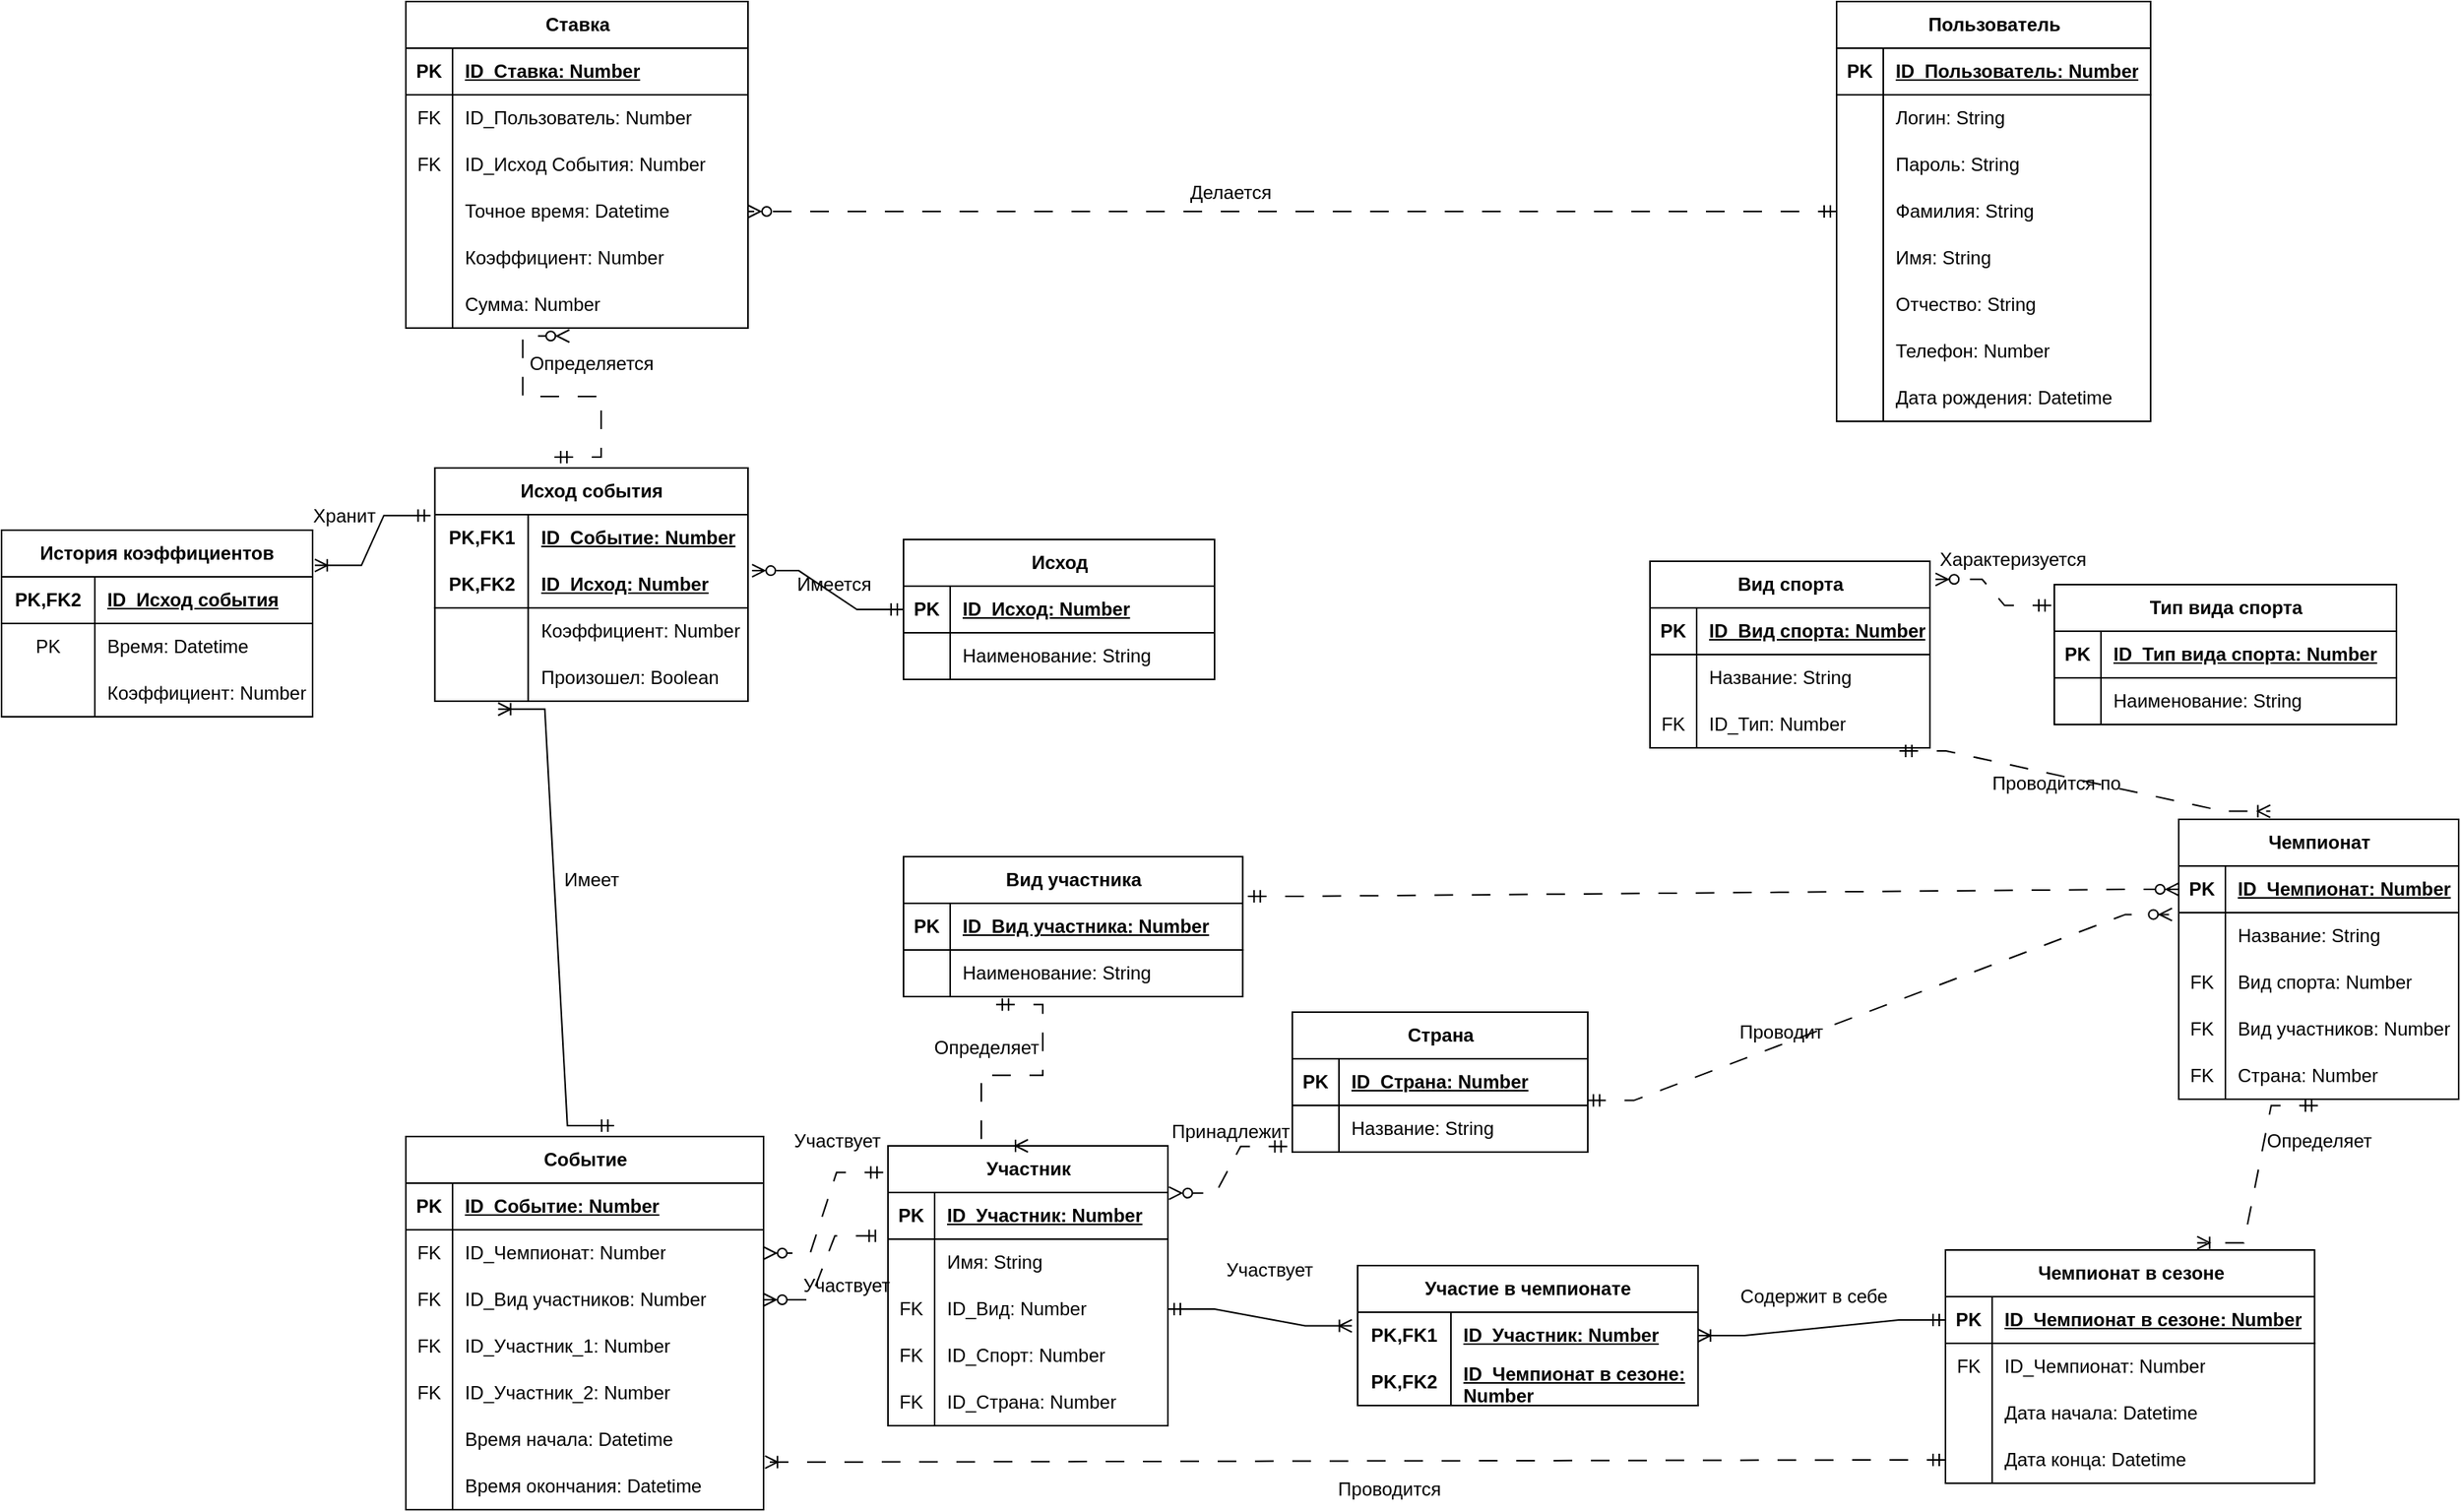 <mxfile version="22.1.22" type="device">
  <diagram id="R2lEEEUBdFMjLlhIrx00" name="Page-1">
    <mxGraphModel dx="2477" dy="870" grid="1" gridSize="10" guides="1" tooltips="1" connect="1" arrows="1" fold="1" page="0" pageScale="1" pageWidth="850" pageHeight="1100" math="0" shadow="0" extFonts="Permanent Marker^https://fonts.googleapis.com/css?family=Permanent+Marker">
      <root>
        <mxCell id="0" />
        <mxCell id="1" parent="0" />
        <mxCell id="69w2XCwRjEsmykKm6css-1" value="Ставка" style="shape=table;startSize=30;container=1;collapsible=1;childLayout=tableLayout;fixedRows=1;rowLines=0;fontStyle=1;align=center;resizeLast=1;html=1;" parent="1" vertex="1">
          <mxGeometry x="20" y="20" width="220" height="210" as="geometry" />
        </mxCell>
        <mxCell id="69w2XCwRjEsmykKm6css-2" value="" style="shape=tableRow;horizontal=0;startSize=0;swimlaneHead=0;swimlaneBody=0;fillColor=none;collapsible=0;dropTarget=0;points=[[0,0.5],[1,0.5]];portConstraint=eastwest;top=0;left=0;right=0;bottom=1;" parent="69w2XCwRjEsmykKm6css-1" vertex="1">
          <mxGeometry y="30" width="220" height="30" as="geometry" />
        </mxCell>
        <mxCell id="69w2XCwRjEsmykKm6css-3" value="PK" style="shape=partialRectangle;connectable=0;fillColor=none;top=0;left=0;bottom=0;right=0;fontStyle=1;overflow=hidden;whiteSpace=wrap;html=1;" parent="69w2XCwRjEsmykKm6css-2" vertex="1">
          <mxGeometry width="30" height="30" as="geometry">
            <mxRectangle width="30" height="30" as="alternateBounds" />
          </mxGeometry>
        </mxCell>
        <mxCell id="69w2XCwRjEsmykKm6css-4" value="ID_Ставка: Number" style="shape=partialRectangle;connectable=0;fillColor=none;top=0;left=0;bottom=0;right=0;align=left;spacingLeft=6;fontStyle=5;overflow=hidden;whiteSpace=wrap;html=1;" parent="69w2XCwRjEsmykKm6css-2" vertex="1">
          <mxGeometry x="30" width="190" height="30" as="geometry">
            <mxRectangle width="190" height="30" as="alternateBounds" />
          </mxGeometry>
        </mxCell>
        <mxCell id="69w2XCwRjEsmykKm6css-5" value="" style="shape=tableRow;horizontal=0;startSize=0;swimlaneHead=0;swimlaneBody=0;fillColor=none;collapsible=0;dropTarget=0;points=[[0,0.5],[1,0.5]];portConstraint=eastwest;top=0;left=0;right=0;bottom=0;" parent="69w2XCwRjEsmykKm6css-1" vertex="1">
          <mxGeometry y="60" width="220" height="30" as="geometry" />
        </mxCell>
        <mxCell id="69w2XCwRjEsmykKm6css-6" value="FK" style="shape=partialRectangle;connectable=0;fillColor=none;top=0;left=0;bottom=0;right=0;editable=1;overflow=hidden;whiteSpace=wrap;html=1;" parent="69w2XCwRjEsmykKm6css-5" vertex="1">
          <mxGeometry width="30" height="30" as="geometry">
            <mxRectangle width="30" height="30" as="alternateBounds" />
          </mxGeometry>
        </mxCell>
        <mxCell id="69w2XCwRjEsmykKm6css-7" value="ID_Пользователь: Number" style="shape=partialRectangle;connectable=0;fillColor=none;top=0;left=0;bottom=0;right=0;align=left;spacingLeft=6;overflow=hidden;whiteSpace=wrap;html=1;" parent="69w2XCwRjEsmykKm6css-5" vertex="1">
          <mxGeometry x="30" width="190" height="30" as="geometry">
            <mxRectangle width="190" height="30" as="alternateBounds" />
          </mxGeometry>
        </mxCell>
        <mxCell id="69w2XCwRjEsmykKm6css-8" value="" style="shape=tableRow;horizontal=0;startSize=0;swimlaneHead=0;swimlaneBody=0;fillColor=none;collapsible=0;dropTarget=0;points=[[0,0.5],[1,0.5]];portConstraint=eastwest;top=0;left=0;right=0;bottom=0;" parent="69w2XCwRjEsmykKm6css-1" vertex="1">
          <mxGeometry y="90" width="220" height="30" as="geometry" />
        </mxCell>
        <mxCell id="69w2XCwRjEsmykKm6css-9" value="FK" style="shape=partialRectangle;connectable=0;fillColor=none;top=0;left=0;bottom=0;right=0;editable=1;overflow=hidden;whiteSpace=wrap;html=1;" parent="69w2XCwRjEsmykKm6css-8" vertex="1">
          <mxGeometry width="30" height="30" as="geometry">
            <mxRectangle width="30" height="30" as="alternateBounds" />
          </mxGeometry>
        </mxCell>
        <mxCell id="69w2XCwRjEsmykKm6css-10" value="ID_Исход События: Number" style="shape=partialRectangle;connectable=0;fillColor=none;top=0;left=0;bottom=0;right=0;align=left;spacingLeft=6;overflow=hidden;whiteSpace=wrap;html=1;" parent="69w2XCwRjEsmykKm6css-8" vertex="1">
          <mxGeometry x="30" width="190" height="30" as="geometry">
            <mxRectangle width="190" height="30" as="alternateBounds" />
          </mxGeometry>
        </mxCell>
        <mxCell id="69w2XCwRjEsmykKm6css-17" value="" style="shape=tableRow;horizontal=0;startSize=0;swimlaneHead=0;swimlaneBody=0;fillColor=none;collapsible=0;dropTarget=0;points=[[0,0.5],[1,0.5]];portConstraint=eastwest;top=0;left=0;right=0;bottom=0;" parent="69w2XCwRjEsmykKm6css-1" vertex="1">
          <mxGeometry y="120" width="220" height="30" as="geometry" />
        </mxCell>
        <mxCell id="69w2XCwRjEsmykKm6css-18" value="" style="shape=partialRectangle;connectable=0;fillColor=none;top=0;left=0;bottom=0;right=0;editable=1;overflow=hidden;whiteSpace=wrap;html=1;" parent="69w2XCwRjEsmykKm6css-17" vertex="1">
          <mxGeometry width="30" height="30" as="geometry">
            <mxRectangle width="30" height="30" as="alternateBounds" />
          </mxGeometry>
        </mxCell>
        <mxCell id="69w2XCwRjEsmykKm6css-19" value="Точное время: Datetime" style="shape=partialRectangle;connectable=0;fillColor=none;top=0;left=0;bottom=0;right=0;align=left;spacingLeft=6;overflow=hidden;whiteSpace=wrap;html=1;" parent="69w2XCwRjEsmykKm6css-17" vertex="1">
          <mxGeometry x="30" width="190" height="30" as="geometry">
            <mxRectangle width="190" height="30" as="alternateBounds" />
          </mxGeometry>
        </mxCell>
        <mxCell id="69w2XCwRjEsmykKm6css-39" value="" style="shape=tableRow;horizontal=0;startSize=0;swimlaneHead=0;swimlaneBody=0;fillColor=none;collapsible=0;dropTarget=0;points=[[0,0.5],[1,0.5]];portConstraint=eastwest;top=0;left=0;right=0;bottom=0;" parent="69w2XCwRjEsmykKm6css-1" vertex="1">
          <mxGeometry y="150" width="220" height="30" as="geometry" />
        </mxCell>
        <mxCell id="69w2XCwRjEsmykKm6css-40" value="" style="shape=partialRectangle;connectable=0;fillColor=none;top=0;left=0;bottom=0;right=0;editable=1;overflow=hidden;whiteSpace=wrap;html=1;" parent="69w2XCwRjEsmykKm6css-39" vertex="1">
          <mxGeometry width="30" height="30" as="geometry">
            <mxRectangle width="30" height="30" as="alternateBounds" />
          </mxGeometry>
        </mxCell>
        <mxCell id="69w2XCwRjEsmykKm6css-41" value="Коэффициент: Number" style="shape=partialRectangle;connectable=0;fillColor=none;top=0;left=0;bottom=0;right=0;align=left;spacingLeft=6;overflow=hidden;whiteSpace=wrap;html=1;" parent="69w2XCwRjEsmykKm6css-39" vertex="1">
          <mxGeometry x="30" width="190" height="30" as="geometry">
            <mxRectangle width="190" height="30" as="alternateBounds" />
          </mxGeometry>
        </mxCell>
        <mxCell id="Zha-5O14S-uObfbJ3On_-4" style="shape=tableRow;horizontal=0;startSize=0;swimlaneHead=0;swimlaneBody=0;fillColor=none;collapsible=0;dropTarget=0;points=[[0,0.5],[1,0.5]];portConstraint=eastwest;top=0;left=0;right=0;bottom=0;" parent="69w2XCwRjEsmykKm6css-1" vertex="1">
          <mxGeometry y="180" width="220" height="30" as="geometry" />
        </mxCell>
        <mxCell id="Zha-5O14S-uObfbJ3On_-5" style="shape=partialRectangle;connectable=0;fillColor=none;top=0;left=0;bottom=0;right=0;editable=1;overflow=hidden;whiteSpace=wrap;html=1;" parent="Zha-5O14S-uObfbJ3On_-4" vertex="1">
          <mxGeometry width="30" height="30" as="geometry">
            <mxRectangle width="30" height="30" as="alternateBounds" />
          </mxGeometry>
        </mxCell>
        <mxCell id="Zha-5O14S-uObfbJ3On_-6" value="Сумма: Number" style="shape=partialRectangle;connectable=0;fillColor=none;top=0;left=0;bottom=0;right=0;align=left;spacingLeft=6;overflow=hidden;whiteSpace=wrap;html=1;" parent="Zha-5O14S-uObfbJ3On_-4" vertex="1">
          <mxGeometry x="30" width="190" height="30" as="geometry">
            <mxRectangle width="190" height="30" as="alternateBounds" />
          </mxGeometry>
        </mxCell>
        <mxCell id="69w2XCwRjEsmykKm6css-48" value="Пользователь" style="shape=table;startSize=30;container=1;collapsible=1;childLayout=tableLayout;fixedRows=1;rowLines=0;fontStyle=1;align=center;resizeLast=1;html=1;" parent="1" vertex="1">
          <mxGeometry x="940" y="20" width="201.917" height="270" as="geometry" />
        </mxCell>
        <mxCell id="69w2XCwRjEsmykKm6css-49" value="" style="shape=tableRow;horizontal=0;startSize=0;swimlaneHead=0;swimlaneBody=0;fillColor=none;collapsible=0;dropTarget=0;points=[[0,0.5],[1,0.5]];portConstraint=eastwest;top=0;left=0;right=0;bottom=1;" parent="69w2XCwRjEsmykKm6css-48" vertex="1">
          <mxGeometry y="30" width="201.917" height="30" as="geometry" />
        </mxCell>
        <mxCell id="69w2XCwRjEsmykKm6css-50" value="PK" style="shape=partialRectangle;connectable=0;fillColor=none;top=0;left=0;bottom=0;right=0;fontStyle=1;overflow=hidden;whiteSpace=wrap;html=1;" parent="69w2XCwRjEsmykKm6css-49" vertex="1">
          <mxGeometry width="30" height="30" as="geometry">
            <mxRectangle width="30" height="30" as="alternateBounds" />
          </mxGeometry>
        </mxCell>
        <mxCell id="69w2XCwRjEsmykKm6css-51" value="ID_Пользователь: Number" style="shape=partialRectangle;connectable=0;fillColor=none;top=0;left=0;bottom=0;right=0;align=left;spacingLeft=6;fontStyle=5;overflow=hidden;whiteSpace=wrap;html=1;" parent="69w2XCwRjEsmykKm6css-49" vertex="1">
          <mxGeometry x="30" width="171.917" height="30" as="geometry">
            <mxRectangle width="171.917" height="30" as="alternateBounds" />
          </mxGeometry>
        </mxCell>
        <mxCell id="69w2XCwRjEsmykKm6css-52" value="" style="shape=tableRow;horizontal=0;startSize=0;swimlaneHead=0;swimlaneBody=0;fillColor=none;collapsible=0;dropTarget=0;points=[[0,0.5],[1,0.5]];portConstraint=eastwest;top=0;left=0;right=0;bottom=0;" parent="69w2XCwRjEsmykKm6css-48" vertex="1">
          <mxGeometry y="60" width="201.917" height="30" as="geometry" />
        </mxCell>
        <mxCell id="69w2XCwRjEsmykKm6css-53" value="" style="shape=partialRectangle;connectable=0;fillColor=none;top=0;left=0;bottom=0;right=0;editable=1;overflow=hidden;whiteSpace=wrap;html=1;" parent="69w2XCwRjEsmykKm6css-52" vertex="1">
          <mxGeometry width="30" height="30" as="geometry">
            <mxRectangle width="30" height="30" as="alternateBounds" />
          </mxGeometry>
        </mxCell>
        <mxCell id="69w2XCwRjEsmykKm6css-54" value="Логин: String" style="shape=partialRectangle;connectable=0;fillColor=none;top=0;left=0;bottom=0;right=0;align=left;spacingLeft=6;overflow=hidden;whiteSpace=wrap;html=1;" parent="69w2XCwRjEsmykKm6css-52" vertex="1">
          <mxGeometry x="30" width="171.917" height="30" as="geometry">
            <mxRectangle width="171.917" height="30" as="alternateBounds" />
          </mxGeometry>
        </mxCell>
        <mxCell id="69w2XCwRjEsmykKm6css-55" value="" style="shape=tableRow;horizontal=0;startSize=0;swimlaneHead=0;swimlaneBody=0;fillColor=none;collapsible=0;dropTarget=0;points=[[0,0.5],[1,0.5]];portConstraint=eastwest;top=0;left=0;right=0;bottom=0;" parent="69w2XCwRjEsmykKm6css-48" vertex="1">
          <mxGeometry y="90" width="201.917" height="30" as="geometry" />
        </mxCell>
        <mxCell id="69w2XCwRjEsmykKm6css-56" value="" style="shape=partialRectangle;connectable=0;fillColor=none;top=0;left=0;bottom=0;right=0;editable=1;overflow=hidden;whiteSpace=wrap;html=1;" parent="69w2XCwRjEsmykKm6css-55" vertex="1">
          <mxGeometry width="30" height="30" as="geometry">
            <mxRectangle width="30" height="30" as="alternateBounds" />
          </mxGeometry>
        </mxCell>
        <mxCell id="69w2XCwRjEsmykKm6css-57" value="Пароль: String" style="shape=partialRectangle;connectable=0;fillColor=none;top=0;left=0;bottom=0;right=0;align=left;spacingLeft=6;overflow=hidden;whiteSpace=wrap;html=1;" parent="69w2XCwRjEsmykKm6css-55" vertex="1">
          <mxGeometry x="30" width="171.917" height="30" as="geometry">
            <mxRectangle width="171.917" height="30" as="alternateBounds" />
          </mxGeometry>
        </mxCell>
        <mxCell id="69w2XCwRjEsmykKm6css-58" value="" style="shape=tableRow;horizontal=0;startSize=0;swimlaneHead=0;swimlaneBody=0;fillColor=none;collapsible=0;dropTarget=0;points=[[0,0.5],[1,0.5]];portConstraint=eastwest;top=0;left=0;right=0;bottom=0;" parent="69w2XCwRjEsmykKm6css-48" vertex="1">
          <mxGeometry y="120" width="201.917" height="30" as="geometry" />
        </mxCell>
        <mxCell id="69w2XCwRjEsmykKm6css-59" value="" style="shape=partialRectangle;connectable=0;fillColor=none;top=0;left=0;bottom=0;right=0;editable=1;overflow=hidden;whiteSpace=wrap;html=1;" parent="69w2XCwRjEsmykKm6css-58" vertex="1">
          <mxGeometry width="30" height="30" as="geometry">
            <mxRectangle width="30" height="30" as="alternateBounds" />
          </mxGeometry>
        </mxCell>
        <mxCell id="69w2XCwRjEsmykKm6css-60" value="Фамилия: String" style="shape=partialRectangle;connectable=0;fillColor=none;top=0;left=0;bottom=0;right=0;align=left;spacingLeft=6;overflow=hidden;whiteSpace=wrap;html=1;" parent="69w2XCwRjEsmykKm6css-58" vertex="1">
          <mxGeometry x="30" width="171.917" height="30" as="geometry">
            <mxRectangle width="171.917" height="30" as="alternateBounds" />
          </mxGeometry>
        </mxCell>
        <mxCell id="69w2XCwRjEsmykKm6css-61" value="" style="shape=tableRow;horizontal=0;startSize=0;swimlaneHead=0;swimlaneBody=0;fillColor=none;collapsible=0;dropTarget=0;points=[[0,0.5],[1,0.5]];portConstraint=eastwest;top=0;left=0;right=0;bottom=0;" parent="69w2XCwRjEsmykKm6css-48" vertex="1">
          <mxGeometry y="150" width="201.917" height="30" as="geometry" />
        </mxCell>
        <mxCell id="69w2XCwRjEsmykKm6css-62" value="" style="shape=partialRectangle;connectable=0;fillColor=none;top=0;left=0;bottom=0;right=0;editable=1;overflow=hidden;whiteSpace=wrap;html=1;" parent="69w2XCwRjEsmykKm6css-61" vertex="1">
          <mxGeometry width="30" height="30" as="geometry">
            <mxRectangle width="30" height="30" as="alternateBounds" />
          </mxGeometry>
        </mxCell>
        <mxCell id="69w2XCwRjEsmykKm6css-63" value="Имя: String" style="shape=partialRectangle;connectable=0;fillColor=none;top=0;left=0;bottom=0;right=0;align=left;spacingLeft=6;overflow=hidden;whiteSpace=wrap;html=1;" parent="69w2XCwRjEsmykKm6css-61" vertex="1">
          <mxGeometry x="30" width="171.917" height="30" as="geometry">
            <mxRectangle width="171.917" height="30" as="alternateBounds" />
          </mxGeometry>
        </mxCell>
        <mxCell id="69w2XCwRjEsmykKm6css-80" value="" style="shape=tableRow;horizontal=0;startSize=0;swimlaneHead=0;swimlaneBody=0;fillColor=none;collapsible=0;dropTarget=0;points=[[0,0.5],[1,0.5]];portConstraint=eastwest;top=0;left=0;right=0;bottom=0;" parent="69w2XCwRjEsmykKm6css-48" vertex="1">
          <mxGeometry y="180" width="201.917" height="30" as="geometry" />
        </mxCell>
        <mxCell id="69w2XCwRjEsmykKm6css-81" value="" style="shape=partialRectangle;connectable=0;fillColor=none;top=0;left=0;bottom=0;right=0;editable=1;overflow=hidden;whiteSpace=wrap;html=1;" parent="69w2XCwRjEsmykKm6css-80" vertex="1">
          <mxGeometry width="30" height="30" as="geometry">
            <mxRectangle width="30" height="30" as="alternateBounds" />
          </mxGeometry>
        </mxCell>
        <mxCell id="69w2XCwRjEsmykKm6css-82" value="Отчество: String" style="shape=partialRectangle;connectable=0;fillColor=none;top=0;left=0;bottom=0;right=0;align=left;spacingLeft=6;overflow=hidden;whiteSpace=wrap;html=1;" parent="69w2XCwRjEsmykKm6css-80" vertex="1">
          <mxGeometry x="30" width="171.917" height="30" as="geometry">
            <mxRectangle width="171.917" height="30" as="alternateBounds" />
          </mxGeometry>
        </mxCell>
        <mxCell id="69w2XCwRjEsmykKm6css-83" value="" style="shape=tableRow;horizontal=0;startSize=0;swimlaneHead=0;swimlaneBody=0;fillColor=none;collapsible=0;dropTarget=0;points=[[0,0.5],[1,0.5]];portConstraint=eastwest;top=0;left=0;right=0;bottom=0;" parent="69w2XCwRjEsmykKm6css-48" vertex="1">
          <mxGeometry y="210" width="201.917" height="30" as="geometry" />
        </mxCell>
        <mxCell id="69w2XCwRjEsmykKm6css-84" value="" style="shape=partialRectangle;connectable=0;fillColor=none;top=0;left=0;bottom=0;right=0;editable=1;overflow=hidden;whiteSpace=wrap;html=1;" parent="69w2XCwRjEsmykKm6css-83" vertex="1">
          <mxGeometry width="30" height="30" as="geometry">
            <mxRectangle width="30" height="30" as="alternateBounds" />
          </mxGeometry>
        </mxCell>
        <mxCell id="69w2XCwRjEsmykKm6css-85" value="Телефон: Number" style="shape=partialRectangle;connectable=0;fillColor=none;top=0;left=0;bottom=0;right=0;align=left;spacingLeft=6;overflow=hidden;whiteSpace=wrap;html=1;" parent="69w2XCwRjEsmykKm6css-83" vertex="1">
          <mxGeometry x="30" width="171.917" height="30" as="geometry">
            <mxRectangle width="171.917" height="30" as="alternateBounds" />
          </mxGeometry>
        </mxCell>
        <mxCell id="Zha-5O14S-uObfbJ3On_-8" style="shape=tableRow;horizontal=0;startSize=0;swimlaneHead=0;swimlaneBody=0;fillColor=none;collapsible=0;dropTarget=0;points=[[0,0.5],[1,0.5]];portConstraint=eastwest;top=0;left=0;right=0;bottom=0;" parent="69w2XCwRjEsmykKm6css-48" vertex="1">
          <mxGeometry y="240" width="201.917" height="30" as="geometry" />
        </mxCell>
        <mxCell id="Zha-5O14S-uObfbJ3On_-9" style="shape=partialRectangle;connectable=0;fillColor=none;top=0;left=0;bottom=0;right=0;editable=1;overflow=hidden;whiteSpace=wrap;html=1;" parent="Zha-5O14S-uObfbJ3On_-8" vertex="1">
          <mxGeometry width="30" height="30" as="geometry">
            <mxRectangle width="30" height="30" as="alternateBounds" />
          </mxGeometry>
        </mxCell>
        <mxCell id="Zha-5O14S-uObfbJ3On_-10" value="Дата рождения: Datetime" style="shape=partialRectangle;connectable=0;fillColor=none;top=0;left=0;bottom=0;right=0;align=left;spacingLeft=6;overflow=hidden;whiteSpace=wrap;html=1;" parent="Zha-5O14S-uObfbJ3On_-8" vertex="1">
          <mxGeometry x="30" width="171.917" height="30" as="geometry">
            <mxRectangle width="171.917" height="30" as="alternateBounds" />
          </mxGeometry>
        </mxCell>
        <mxCell id="69w2XCwRjEsmykKm6css-88" value="Событие" style="shape=table;startSize=30;container=1;collapsible=1;childLayout=tableLayout;fixedRows=1;rowLines=0;fontStyle=1;align=center;resizeLast=1;html=1;" parent="1" vertex="1">
          <mxGeometry x="20" y="750" width="230" height="240" as="geometry" />
        </mxCell>
        <mxCell id="69w2XCwRjEsmykKm6css-89" value="" style="shape=tableRow;horizontal=0;startSize=0;swimlaneHead=0;swimlaneBody=0;fillColor=none;collapsible=0;dropTarget=0;points=[[0,0.5],[1,0.5]];portConstraint=eastwest;top=0;left=0;right=0;bottom=1;" parent="69w2XCwRjEsmykKm6css-88" vertex="1">
          <mxGeometry y="30" width="230" height="30" as="geometry" />
        </mxCell>
        <mxCell id="69w2XCwRjEsmykKm6css-90" value="PK" style="shape=partialRectangle;connectable=0;fillColor=none;top=0;left=0;bottom=0;right=0;fontStyle=1;overflow=hidden;whiteSpace=wrap;html=1;" parent="69w2XCwRjEsmykKm6css-89" vertex="1">
          <mxGeometry width="30" height="30" as="geometry">
            <mxRectangle width="30" height="30" as="alternateBounds" />
          </mxGeometry>
        </mxCell>
        <mxCell id="69w2XCwRjEsmykKm6css-91" value="ID_Событие: Number" style="shape=partialRectangle;connectable=0;fillColor=none;top=0;left=0;bottom=0;right=0;align=left;spacingLeft=6;fontStyle=5;overflow=hidden;whiteSpace=wrap;html=1;" parent="69w2XCwRjEsmykKm6css-89" vertex="1">
          <mxGeometry x="30" width="200" height="30" as="geometry">
            <mxRectangle width="200" height="30" as="alternateBounds" />
          </mxGeometry>
        </mxCell>
        <mxCell id="69w2XCwRjEsmykKm6css-92" value="" style="shape=tableRow;horizontal=0;startSize=0;swimlaneHead=0;swimlaneBody=0;fillColor=none;collapsible=0;dropTarget=0;points=[[0,0.5],[1,0.5]];portConstraint=eastwest;top=0;left=0;right=0;bottom=0;" parent="69w2XCwRjEsmykKm6css-88" vertex="1">
          <mxGeometry y="60" width="230" height="30" as="geometry" />
        </mxCell>
        <mxCell id="69w2XCwRjEsmykKm6css-93" value="FK" style="shape=partialRectangle;connectable=0;fillColor=none;top=0;left=0;bottom=0;right=0;editable=1;overflow=hidden;whiteSpace=wrap;html=1;" parent="69w2XCwRjEsmykKm6css-92" vertex="1">
          <mxGeometry width="30" height="30" as="geometry">
            <mxRectangle width="30" height="30" as="alternateBounds" />
          </mxGeometry>
        </mxCell>
        <mxCell id="69w2XCwRjEsmykKm6css-94" value="ID_Чемпионат: Number" style="shape=partialRectangle;connectable=0;fillColor=none;top=0;left=0;bottom=0;right=0;align=left;spacingLeft=6;overflow=hidden;whiteSpace=wrap;html=1;" parent="69w2XCwRjEsmykKm6css-92" vertex="1">
          <mxGeometry x="30" width="200" height="30" as="geometry">
            <mxRectangle width="200" height="30" as="alternateBounds" />
          </mxGeometry>
        </mxCell>
        <mxCell id="69w2XCwRjEsmykKm6css-95" value="" style="shape=tableRow;horizontal=0;startSize=0;swimlaneHead=0;swimlaneBody=0;fillColor=none;collapsible=0;dropTarget=0;points=[[0,0.5],[1,0.5]];portConstraint=eastwest;top=0;left=0;right=0;bottom=0;" parent="69w2XCwRjEsmykKm6css-88" vertex="1">
          <mxGeometry y="90" width="230" height="30" as="geometry" />
        </mxCell>
        <mxCell id="69w2XCwRjEsmykKm6css-96" value="FK" style="shape=partialRectangle;connectable=0;fillColor=none;top=0;left=0;bottom=0;right=0;editable=1;overflow=hidden;whiteSpace=wrap;html=1;" parent="69w2XCwRjEsmykKm6css-95" vertex="1">
          <mxGeometry width="30" height="30" as="geometry">
            <mxRectangle width="30" height="30" as="alternateBounds" />
          </mxGeometry>
        </mxCell>
        <mxCell id="69w2XCwRjEsmykKm6css-97" value="ID_Вид участников: Number" style="shape=partialRectangle;connectable=0;fillColor=none;top=0;left=0;bottom=0;right=0;align=left;spacingLeft=6;overflow=hidden;whiteSpace=wrap;html=1;" parent="69w2XCwRjEsmykKm6css-95" vertex="1">
          <mxGeometry x="30" width="200" height="30" as="geometry">
            <mxRectangle width="200" height="30" as="alternateBounds" />
          </mxGeometry>
        </mxCell>
        <mxCell id="69w2XCwRjEsmykKm6css-98" value="" style="shape=tableRow;horizontal=0;startSize=0;swimlaneHead=0;swimlaneBody=0;fillColor=none;collapsible=0;dropTarget=0;points=[[0,0.5],[1,0.5]];portConstraint=eastwest;top=0;left=0;right=0;bottom=0;" parent="69w2XCwRjEsmykKm6css-88" vertex="1">
          <mxGeometry y="120" width="230" height="30" as="geometry" />
        </mxCell>
        <mxCell id="69w2XCwRjEsmykKm6css-99" value="FK" style="shape=partialRectangle;connectable=0;fillColor=none;top=0;left=0;bottom=0;right=0;editable=1;overflow=hidden;whiteSpace=wrap;html=1;" parent="69w2XCwRjEsmykKm6css-98" vertex="1">
          <mxGeometry width="30" height="30" as="geometry">
            <mxRectangle width="30" height="30" as="alternateBounds" />
          </mxGeometry>
        </mxCell>
        <mxCell id="69w2XCwRjEsmykKm6css-100" value="ID_Участник_1: Number" style="shape=partialRectangle;connectable=0;fillColor=none;top=0;left=0;bottom=0;right=0;align=left;spacingLeft=6;overflow=hidden;whiteSpace=wrap;html=1;" parent="69w2XCwRjEsmykKm6css-98" vertex="1">
          <mxGeometry x="30" width="200" height="30" as="geometry">
            <mxRectangle width="200" height="30" as="alternateBounds" />
          </mxGeometry>
        </mxCell>
        <mxCell id="69w2XCwRjEsmykKm6css-101" value="" style="shape=tableRow;horizontal=0;startSize=0;swimlaneHead=0;swimlaneBody=0;fillColor=none;collapsible=0;dropTarget=0;points=[[0,0.5],[1,0.5]];portConstraint=eastwest;top=0;left=0;right=0;bottom=0;" parent="69w2XCwRjEsmykKm6css-88" vertex="1">
          <mxGeometry y="150" width="230" height="30" as="geometry" />
        </mxCell>
        <mxCell id="69w2XCwRjEsmykKm6css-102" value="FK" style="shape=partialRectangle;connectable=0;fillColor=none;top=0;left=0;bottom=0;right=0;editable=1;overflow=hidden;whiteSpace=wrap;html=1;" parent="69w2XCwRjEsmykKm6css-101" vertex="1">
          <mxGeometry width="30" height="30" as="geometry">
            <mxRectangle width="30" height="30" as="alternateBounds" />
          </mxGeometry>
        </mxCell>
        <mxCell id="69w2XCwRjEsmykKm6css-103" value="ID_Участник_2: Number" style="shape=partialRectangle;connectable=0;fillColor=none;top=0;left=0;bottom=0;right=0;align=left;spacingLeft=6;overflow=hidden;whiteSpace=wrap;html=1;" parent="69w2XCwRjEsmykKm6css-101" vertex="1">
          <mxGeometry x="30" width="200" height="30" as="geometry">
            <mxRectangle width="200" height="30" as="alternateBounds" />
          </mxGeometry>
        </mxCell>
        <mxCell id="69w2XCwRjEsmykKm6css-104" value="" style="shape=tableRow;horizontal=0;startSize=0;swimlaneHead=0;swimlaneBody=0;fillColor=none;collapsible=0;dropTarget=0;points=[[0,0.5],[1,0.5]];portConstraint=eastwest;top=0;left=0;right=0;bottom=0;" parent="69w2XCwRjEsmykKm6css-88" vertex="1">
          <mxGeometry y="180" width="230" height="30" as="geometry" />
        </mxCell>
        <mxCell id="69w2XCwRjEsmykKm6css-105" value="" style="shape=partialRectangle;connectable=0;fillColor=none;top=0;left=0;bottom=0;right=0;editable=1;overflow=hidden;whiteSpace=wrap;html=1;" parent="69w2XCwRjEsmykKm6css-104" vertex="1">
          <mxGeometry width="30" height="30" as="geometry">
            <mxRectangle width="30" height="30" as="alternateBounds" />
          </mxGeometry>
        </mxCell>
        <mxCell id="69w2XCwRjEsmykKm6css-106" value="Время начала: Datetime" style="shape=partialRectangle;connectable=0;fillColor=none;top=0;left=0;bottom=0;right=0;align=left;spacingLeft=6;overflow=hidden;whiteSpace=wrap;html=1;" parent="69w2XCwRjEsmykKm6css-104" vertex="1">
          <mxGeometry x="30" width="200" height="30" as="geometry">
            <mxRectangle width="200" height="30" as="alternateBounds" />
          </mxGeometry>
        </mxCell>
        <mxCell id="RJIEcLq4Htrja-CjSi5G-9" style="shape=tableRow;horizontal=0;startSize=0;swimlaneHead=0;swimlaneBody=0;fillColor=none;collapsible=0;dropTarget=0;points=[[0,0.5],[1,0.5]];portConstraint=eastwest;top=0;left=0;right=0;bottom=0;" parent="69w2XCwRjEsmykKm6css-88" vertex="1">
          <mxGeometry y="210" width="230" height="30" as="geometry" />
        </mxCell>
        <mxCell id="RJIEcLq4Htrja-CjSi5G-10" style="shape=partialRectangle;connectable=0;fillColor=none;top=0;left=0;bottom=0;right=0;editable=1;overflow=hidden;whiteSpace=wrap;html=1;" parent="RJIEcLq4Htrja-CjSi5G-9" vertex="1">
          <mxGeometry width="30" height="30" as="geometry">
            <mxRectangle width="30" height="30" as="alternateBounds" />
          </mxGeometry>
        </mxCell>
        <mxCell id="RJIEcLq4Htrja-CjSi5G-11" value="Время окончания: Datetime" style="shape=partialRectangle;connectable=0;fillColor=none;top=0;left=0;bottom=0;right=0;align=left;spacingLeft=6;overflow=hidden;whiteSpace=wrap;html=1;" parent="RJIEcLq4Htrja-CjSi5G-9" vertex="1">
          <mxGeometry x="30" width="200" height="30" as="geometry">
            <mxRectangle width="200" height="30" as="alternateBounds" />
          </mxGeometry>
        </mxCell>
        <mxCell id="69w2XCwRjEsmykKm6css-119" value="Исход" style="shape=table;startSize=30;container=1;collapsible=1;childLayout=tableLayout;fixedRows=1;rowLines=0;fontStyle=1;align=center;resizeLast=1;html=1;rounded=0;" parent="1" vertex="1">
          <mxGeometry x="340" y="366" width="200" height="90" as="geometry" />
        </mxCell>
        <mxCell id="69w2XCwRjEsmykKm6css-120" value="" style="shape=tableRow;horizontal=0;startSize=0;swimlaneHead=0;swimlaneBody=0;fillColor=none;collapsible=0;dropTarget=0;points=[[0,0.5],[1,0.5]];portConstraint=eastwest;top=0;left=0;right=0;bottom=1;" parent="69w2XCwRjEsmykKm6css-119" vertex="1">
          <mxGeometry y="30" width="200" height="30" as="geometry" />
        </mxCell>
        <mxCell id="69w2XCwRjEsmykKm6css-121" value="PK" style="shape=partialRectangle;connectable=0;fillColor=none;top=0;left=0;bottom=0;right=0;fontStyle=1;overflow=hidden;whiteSpace=wrap;html=1;" parent="69w2XCwRjEsmykKm6css-120" vertex="1">
          <mxGeometry width="30" height="30" as="geometry">
            <mxRectangle width="30" height="30" as="alternateBounds" />
          </mxGeometry>
        </mxCell>
        <mxCell id="69w2XCwRjEsmykKm6css-122" value="ID_Исход: Number" style="shape=partialRectangle;connectable=0;fillColor=none;top=0;left=0;bottom=0;right=0;align=left;spacingLeft=6;fontStyle=5;overflow=hidden;whiteSpace=wrap;html=1;" parent="69w2XCwRjEsmykKm6css-120" vertex="1">
          <mxGeometry x="30" width="170" height="30" as="geometry">
            <mxRectangle width="170" height="30" as="alternateBounds" />
          </mxGeometry>
        </mxCell>
        <mxCell id="69w2XCwRjEsmykKm6css-123" value="" style="shape=tableRow;horizontal=0;startSize=0;swimlaneHead=0;swimlaneBody=0;fillColor=none;collapsible=0;dropTarget=0;points=[[0,0.5],[1,0.5]];portConstraint=eastwest;top=0;left=0;right=0;bottom=0;" parent="69w2XCwRjEsmykKm6css-119" vertex="1">
          <mxGeometry y="60" width="200" height="30" as="geometry" />
        </mxCell>
        <mxCell id="69w2XCwRjEsmykKm6css-124" value="" style="shape=partialRectangle;connectable=0;fillColor=none;top=0;left=0;bottom=0;right=0;editable=1;overflow=hidden;whiteSpace=wrap;html=1;" parent="69w2XCwRjEsmykKm6css-123" vertex="1">
          <mxGeometry width="30" height="30" as="geometry">
            <mxRectangle width="30" height="30" as="alternateBounds" />
          </mxGeometry>
        </mxCell>
        <mxCell id="69w2XCwRjEsmykKm6css-125" value="Наименование: String" style="shape=partialRectangle;connectable=0;fillColor=none;top=0;left=0;bottom=0;right=0;align=left;spacingLeft=6;overflow=hidden;whiteSpace=wrap;html=1;" parent="69w2XCwRjEsmykKm6css-123" vertex="1">
          <mxGeometry x="30" width="170" height="30" as="geometry">
            <mxRectangle width="170" height="30" as="alternateBounds" />
          </mxGeometry>
        </mxCell>
        <mxCell id="69w2XCwRjEsmykKm6css-145" value="Чемпионат" style="shape=table;startSize=30;container=1;collapsible=1;childLayout=tableLayout;fixedRows=1;rowLines=0;fontStyle=1;align=center;resizeLast=1;html=1;" parent="1" vertex="1">
          <mxGeometry x="1160" y="546" width="180" height="180" as="geometry" />
        </mxCell>
        <mxCell id="69w2XCwRjEsmykKm6css-146" value="" style="shape=tableRow;horizontal=0;startSize=0;swimlaneHead=0;swimlaneBody=0;fillColor=none;collapsible=0;dropTarget=0;points=[[0,0.5],[1,0.5]];portConstraint=eastwest;top=0;left=0;right=0;bottom=1;" parent="69w2XCwRjEsmykKm6css-145" vertex="1">
          <mxGeometry y="30" width="180" height="30" as="geometry" />
        </mxCell>
        <mxCell id="69w2XCwRjEsmykKm6css-147" value="PK" style="shape=partialRectangle;connectable=0;fillColor=none;top=0;left=0;bottom=0;right=0;fontStyle=1;overflow=hidden;whiteSpace=wrap;html=1;" parent="69w2XCwRjEsmykKm6css-146" vertex="1">
          <mxGeometry width="30" height="30" as="geometry">
            <mxRectangle width="30" height="30" as="alternateBounds" />
          </mxGeometry>
        </mxCell>
        <mxCell id="69w2XCwRjEsmykKm6css-148" value="ID_Чемпионат: Number" style="shape=partialRectangle;connectable=0;fillColor=none;top=0;left=0;bottom=0;right=0;align=left;spacingLeft=6;fontStyle=5;overflow=hidden;whiteSpace=wrap;html=1;" parent="69w2XCwRjEsmykKm6css-146" vertex="1">
          <mxGeometry x="30" width="150" height="30" as="geometry">
            <mxRectangle width="150" height="30" as="alternateBounds" />
          </mxGeometry>
        </mxCell>
        <mxCell id="69w2XCwRjEsmykKm6css-149" value="" style="shape=tableRow;horizontal=0;startSize=0;swimlaneHead=0;swimlaneBody=0;fillColor=none;collapsible=0;dropTarget=0;points=[[0,0.5],[1,0.5]];portConstraint=eastwest;top=0;left=0;right=0;bottom=0;" parent="69w2XCwRjEsmykKm6css-145" vertex="1">
          <mxGeometry y="60" width="180" height="30" as="geometry" />
        </mxCell>
        <mxCell id="69w2XCwRjEsmykKm6css-150" value="" style="shape=partialRectangle;connectable=0;fillColor=none;top=0;left=0;bottom=0;right=0;editable=1;overflow=hidden;whiteSpace=wrap;html=1;" parent="69w2XCwRjEsmykKm6css-149" vertex="1">
          <mxGeometry width="30" height="30" as="geometry">
            <mxRectangle width="30" height="30" as="alternateBounds" />
          </mxGeometry>
        </mxCell>
        <mxCell id="69w2XCwRjEsmykKm6css-151" value="Название: String" style="shape=partialRectangle;connectable=0;fillColor=none;top=0;left=0;bottom=0;right=0;align=left;spacingLeft=6;overflow=hidden;whiteSpace=wrap;html=1;" parent="69w2XCwRjEsmykKm6css-149" vertex="1">
          <mxGeometry x="30" width="150" height="30" as="geometry">
            <mxRectangle width="150" height="30" as="alternateBounds" />
          </mxGeometry>
        </mxCell>
        <mxCell id="69w2XCwRjEsmykKm6css-152" value="" style="shape=tableRow;horizontal=0;startSize=0;swimlaneHead=0;swimlaneBody=0;fillColor=none;collapsible=0;dropTarget=0;points=[[0,0.5],[1,0.5]];portConstraint=eastwest;top=0;left=0;right=0;bottom=0;" parent="69w2XCwRjEsmykKm6css-145" vertex="1">
          <mxGeometry y="90" width="180" height="30" as="geometry" />
        </mxCell>
        <mxCell id="69w2XCwRjEsmykKm6css-153" value="FK" style="shape=partialRectangle;connectable=0;fillColor=none;top=0;left=0;bottom=0;right=0;editable=1;overflow=hidden;whiteSpace=wrap;html=1;" parent="69w2XCwRjEsmykKm6css-152" vertex="1">
          <mxGeometry width="30" height="30" as="geometry">
            <mxRectangle width="30" height="30" as="alternateBounds" />
          </mxGeometry>
        </mxCell>
        <mxCell id="69w2XCwRjEsmykKm6css-154" value="Вид спорта: Number" style="shape=partialRectangle;connectable=0;fillColor=none;top=0;left=0;bottom=0;right=0;align=left;spacingLeft=6;overflow=hidden;whiteSpace=wrap;html=1;" parent="69w2XCwRjEsmykKm6css-152" vertex="1">
          <mxGeometry x="30" width="150" height="30" as="geometry">
            <mxRectangle width="150" height="30" as="alternateBounds" />
          </mxGeometry>
        </mxCell>
        <mxCell id="69w2XCwRjEsmykKm6css-155" value="" style="shape=tableRow;horizontal=0;startSize=0;swimlaneHead=0;swimlaneBody=0;fillColor=none;collapsible=0;dropTarget=0;points=[[0,0.5],[1,0.5]];portConstraint=eastwest;top=0;left=0;right=0;bottom=0;" parent="69w2XCwRjEsmykKm6css-145" vertex="1">
          <mxGeometry y="120" width="180" height="30" as="geometry" />
        </mxCell>
        <mxCell id="69w2XCwRjEsmykKm6css-156" value="FK" style="shape=partialRectangle;connectable=0;fillColor=none;top=0;left=0;bottom=0;right=0;editable=1;overflow=hidden;whiteSpace=wrap;html=1;" parent="69w2XCwRjEsmykKm6css-155" vertex="1">
          <mxGeometry width="30" height="30" as="geometry">
            <mxRectangle width="30" height="30" as="alternateBounds" />
          </mxGeometry>
        </mxCell>
        <mxCell id="69w2XCwRjEsmykKm6css-157" value="Вид участников: Number" style="shape=partialRectangle;connectable=0;fillColor=none;top=0;left=0;bottom=0;right=0;align=left;spacingLeft=6;overflow=hidden;whiteSpace=wrap;html=1;" parent="69w2XCwRjEsmykKm6css-155" vertex="1">
          <mxGeometry x="30" width="150" height="30" as="geometry">
            <mxRectangle width="150" height="30" as="alternateBounds" />
          </mxGeometry>
        </mxCell>
        <mxCell id="8wquyGtq13paiTqxEofP-1" style="shape=tableRow;horizontal=0;startSize=0;swimlaneHead=0;swimlaneBody=0;fillColor=none;collapsible=0;dropTarget=0;points=[[0,0.5],[1,0.5]];portConstraint=eastwest;top=0;left=0;right=0;bottom=0;" parent="69w2XCwRjEsmykKm6css-145" vertex="1">
          <mxGeometry y="150" width="180" height="30" as="geometry" />
        </mxCell>
        <mxCell id="8wquyGtq13paiTqxEofP-2" value="FK" style="shape=partialRectangle;connectable=0;fillColor=none;top=0;left=0;bottom=0;right=0;editable=1;overflow=hidden;whiteSpace=wrap;html=1;" parent="8wquyGtq13paiTqxEofP-1" vertex="1">
          <mxGeometry width="30" height="30" as="geometry">
            <mxRectangle width="30" height="30" as="alternateBounds" />
          </mxGeometry>
        </mxCell>
        <mxCell id="8wquyGtq13paiTqxEofP-3" value="Страна: Number" style="shape=partialRectangle;connectable=0;fillColor=none;top=0;left=0;bottom=0;right=0;align=left;spacingLeft=6;overflow=hidden;whiteSpace=wrap;html=1;" parent="8wquyGtq13paiTqxEofP-1" vertex="1">
          <mxGeometry x="30" width="150" height="30" as="geometry">
            <mxRectangle width="150" height="30" as="alternateBounds" />
          </mxGeometry>
        </mxCell>
        <mxCell id="69w2XCwRjEsmykKm6css-158" value="Участник" style="shape=table;startSize=30;container=1;collapsible=1;childLayout=tableLayout;fixedRows=1;rowLines=0;fontStyle=1;align=center;resizeLast=1;html=1;" parent="1" vertex="1">
          <mxGeometry x="330" y="756" width="180" height="180" as="geometry" />
        </mxCell>
        <mxCell id="69w2XCwRjEsmykKm6css-159" value="" style="shape=tableRow;horizontal=0;startSize=0;swimlaneHead=0;swimlaneBody=0;fillColor=none;collapsible=0;dropTarget=0;points=[[0,0.5],[1,0.5]];portConstraint=eastwest;top=0;left=0;right=0;bottom=1;" parent="69w2XCwRjEsmykKm6css-158" vertex="1">
          <mxGeometry y="30" width="180" height="30" as="geometry" />
        </mxCell>
        <mxCell id="69w2XCwRjEsmykKm6css-160" value="PK" style="shape=partialRectangle;connectable=0;fillColor=none;top=0;left=0;bottom=0;right=0;fontStyle=1;overflow=hidden;whiteSpace=wrap;html=1;" parent="69w2XCwRjEsmykKm6css-159" vertex="1">
          <mxGeometry width="30" height="30" as="geometry">
            <mxRectangle width="30" height="30" as="alternateBounds" />
          </mxGeometry>
        </mxCell>
        <mxCell id="69w2XCwRjEsmykKm6css-161" value="ID_Участник: Number" style="shape=partialRectangle;connectable=0;fillColor=none;top=0;left=0;bottom=0;right=0;align=left;spacingLeft=6;fontStyle=5;overflow=hidden;whiteSpace=wrap;html=1;" parent="69w2XCwRjEsmykKm6css-159" vertex="1">
          <mxGeometry x="30" width="150" height="30" as="geometry">
            <mxRectangle width="150" height="30" as="alternateBounds" />
          </mxGeometry>
        </mxCell>
        <mxCell id="69w2XCwRjEsmykKm6css-162" value="" style="shape=tableRow;horizontal=0;startSize=0;swimlaneHead=0;swimlaneBody=0;fillColor=none;collapsible=0;dropTarget=0;points=[[0,0.5],[1,0.5]];portConstraint=eastwest;top=0;left=0;right=0;bottom=0;" parent="69w2XCwRjEsmykKm6css-158" vertex="1">
          <mxGeometry y="60" width="180" height="30" as="geometry" />
        </mxCell>
        <mxCell id="69w2XCwRjEsmykKm6css-163" value="" style="shape=partialRectangle;connectable=0;fillColor=none;top=0;left=0;bottom=0;right=0;editable=1;overflow=hidden;whiteSpace=wrap;html=1;" parent="69w2XCwRjEsmykKm6css-162" vertex="1">
          <mxGeometry width="30" height="30" as="geometry">
            <mxRectangle width="30" height="30" as="alternateBounds" />
          </mxGeometry>
        </mxCell>
        <mxCell id="69w2XCwRjEsmykKm6css-164" value="Имя: String" style="shape=partialRectangle;connectable=0;fillColor=none;top=0;left=0;bottom=0;right=0;align=left;spacingLeft=6;overflow=hidden;whiteSpace=wrap;html=1;" parent="69w2XCwRjEsmykKm6css-162" vertex="1">
          <mxGeometry x="30" width="150" height="30" as="geometry">
            <mxRectangle width="150" height="30" as="alternateBounds" />
          </mxGeometry>
        </mxCell>
        <mxCell id="69w2XCwRjEsmykKm6css-165" value="" style="shape=tableRow;horizontal=0;startSize=0;swimlaneHead=0;swimlaneBody=0;fillColor=none;collapsible=0;dropTarget=0;points=[[0,0.5],[1,0.5]];portConstraint=eastwest;top=0;left=0;right=0;bottom=0;" parent="69w2XCwRjEsmykKm6css-158" vertex="1">
          <mxGeometry y="90" width="180" height="30" as="geometry" />
        </mxCell>
        <mxCell id="69w2XCwRjEsmykKm6css-166" value="FK" style="shape=partialRectangle;connectable=0;fillColor=none;top=0;left=0;bottom=0;right=0;editable=1;overflow=hidden;whiteSpace=wrap;html=1;" parent="69w2XCwRjEsmykKm6css-165" vertex="1">
          <mxGeometry width="30" height="30" as="geometry">
            <mxRectangle width="30" height="30" as="alternateBounds" />
          </mxGeometry>
        </mxCell>
        <mxCell id="69w2XCwRjEsmykKm6css-167" value="ID_Вид: Number" style="shape=partialRectangle;connectable=0;fillColor=none;top=0;left=0;bottom=0;right=0;align=left;spacingLeft=6;overflow=hidden;whiteSpace=wrap;html=1;" parent="69w2XCwRjEsmykKm6css-165" vertex="1">
          <mxGeometry x="30" width="150" height="30" as="geometry">
            <mxRectangle width="150" height="30" as="alternateBounds" />
          </mxGeometry>
        </mxCell>
        <mxCell id="69w2XCwRjEsmykKm6css-168" value="" style="shape=tableRow;horizontal=0;startSize=0;swimlaneHead=0;swimlaneBody=0;fillColor=none;collapsible=0;dropTarget=0;points=[[0,0.5],[1,0.5]];portConstraint=eastwest;top=0;left=0;right=0;bottom=0;" parent="69w2XCwRjEsmykKm6css-158" vertex="1">
          <mxGeometry y="120" width="180" height="30" as="geometry" />
        </mxCell>
        <mxCell id="69w2XCwRjEsmykKm6css-169" value="FK" style="shape=partialRectangle;connectable=0;fillColor=none;top=0;left=0;bottom=0;right=0;editable=1;overflow=hidden;whiteSpace=wrap;html=1;" parent="69w2XCwRjEsmykKm6css-168" vertex="1">
          <mxGeometry width="30" height="30" as="geometry">
            <mxRectangle width="30" height="30" as="alternateBounds" />
          </mxGeometry>
        </mxCell>
        <mxCell id="69w2XCwRjEsmykKm6css-170" value="ID_Спорт: Number" style="shape=partialRectangle;connectable=0;fillColor=none;top=0;left=0;bottom=0;right=0;align=left;spacingLeft=6;overflow=hidden;whiteSpace=wrap;html=1;" parent="69w2XCwRjEsmykKm6css-168" vertex="1">
          <mxGeometry x="30" width="150" height="30" as="geometry">
            <mxRectangle width="150" height="30" as="alternateBounds" />
          </mxGeometry>
        </mxCell>
        <mxCell id="RJIEcLq4Htrja-CjSi5G-6" style="shape=tableRow;horizontal=0;startSize=0;swimlaneHead=0;swimlaneBody=0;fillColor=none;collapsible=0;dropTarget=0;points=[[0,0.5],[1,0.5]];portConstraint=eastwest;top=0;left=0;right=0;bottom=0;" parent="69w2XCwRjEsmykKm6css-158" vertex="1">
          <mxGeometry y="150" width="180" height="30" as="geometry" />
        </mxCell>
        <mxCell id="RJIEcLq4Htrja-CjSi5G-7" value="FK" style="shape=partialRectangle;connectable=0;fillColor=none;top=0;left=0;bottom=0;right=0;editable=1;overflow=hidden;whiteSpace=wrap;html=1;" parent="RJIEcLq4Htrja-CjSi5G-6" vertex="1">
          <mxGeometry width="30" height="30" as="geometry">
            <mxRectangle width="30" height="30" as="alternateBounds" />
          </mxGeometry>
        </mxCell>
        <mxCell id="RJIEcLq4Htrja-CjSi5G-8" value="ID_Страна: Number" style="shape=partialRectangle;connectable=0;fillColor=none;top=0;left=0;bottom=0;right=0;align=left;spacingLeft=6;overflow=hidden;whiteSpace=wrap;html=1;" parent="RJIEcLq4Htrja-CjSi5G-6" vertex="1">
          <mxGeometry x="30" width="150" height="30" as="geometry">
            <mxRectangle width="150" height="30" as="alternateBounds" />
          </mxGeometry>
        </mxCell>
        <mxCell id="69w2XCwRjEsmykKm6css-171" value="Вид участника" style="shape=table;startSize=30;container=1;collapsible=1;childLayout=tableLayout;fixedRows=1;rowLines=0;fontStyle=1;align=center;resizeLast=1;html=1;" parent="1" vertex="1">
          <mxGeometry x="340" y="570" width="218.118" height="90" as="geometry" />
        </mxCell>
        <mxCell id="69w2XCwRjEsmykKm6css-172" value="" style="shape=tableRow;horizontal=0;startSize=0;swimlaneHead=0;swimlaneBody=0;fillColor=none;collapsible=0;dropTarget=0;points=[[0,0.5],[1,0.5]];portConstraint=eastwest;top=0;left=0;right=0;bottom=1;" parent="69w2XCwRjEsmykKm6css-171" vertex="1">
          <mxGeometry y="30" width="218.118" height="30" as="geometry" />
        </mxCell>
        <mxCell id="69w2XCwRjEsmykKm6css-173" value="PK" style="shape=partialRectangle;connectable=0;fillColor=none;top=0;left=0;bottom=0;right=0;fontStyle=1;overflow=hidden;whiteSpace=wrap;html=1;" parent="69w2XCwRjEsmykKm6css-172" vertex="1">
          <mxGeometry width="30" height="30" as="geometry">
            <mxRectangle width="30" height="30" as="alternateBounds" />
          </mxGeometry>
        </mxCell>
        <mxCell id="69w2XCwRjEsmykKm6css-174" value="ID_Вид участника: Number" style="shape=partialRectangle;connectable=0;fillColor=none;top=0;left=0;bottom=0;right=0;align=left;spacingLeft=6;fontStyle=5;overflow=hidden;whiteSpace=wrap;html=1;" parent="69w2XCwRjEsmykKm6css-172" vertex="1">
          <mxGeometry x="30" width="188.118" height="30" as="geometry">
            <mxRectangle width="188.118" height="30" as="alternateBounds" />
          </mxGeometry>
        </mxCell>
        <mxCell id="69w2XCwRjEsmykKm6css-175" value="" style="shape=tableRow;horizontal=0;startSize=0;swimlaneHead=0;swimlaneBody=0;fillColor=none;collapsible=0;dropTarget=0;points=[[0,0.5],[1,0.5]];portConstraint=eastwest;top=0;left=0;right=0;bottom=0;" parent="69w2XCwRjEsmykKm6css-171" vertex="1">
          <mxGeometry y="60" width="218.118" height="30" as="geometry" />
        </mxCell>
        <mxCell id="69w2XCwRjEsmykKm6css-176" value="" style="shape=partialRectangle;connectable=0;fillColor=none;top=0;left=0;bottom=0;right=0;editable=1;overflow=hidden;whiteSpace=wrap;html=1;" parent="69w2XCwRjEsmykKm6css-175" vertex="1">
          <mxGeometry width="30" height="30" as="geometry">
            <mxRectangle width="30" height="30" as="alternateBounds" />
          </mxGeometry>
        </mxCell>
        <mxCell id="69w2XCwRjEsmykKm6css-177" value="Наименование: String" style="shape=partialRectangle;connectable=0;fillColor=none;top=0;left=0;bottom=0;right=0;align=left;spacingLeft=6;overflow=hidden;whiteSpace=wrap;html=1;" parent="69w2XCwRjEsmykKm6css-175" vertex="1">
          <mxGeometry x="30" width="188.118" height="30" as="geometry">
            <mxRectangle width="188.118" height="30" as="alternateBounds" />
          </mxGeometry>
        </mxCell>
        <mxCell id="69w2XCwRjEsmykKm6css-197" value="Вид спорта" style="shape=table;startSize=30;container=1;collapsible=1;childLayout=tableLayout;fixedRows=1;rowLines=0;fontStyle=1;align=center;resizeLast=1;html=1;" parent="1" vertex="1">
          <mxGeometry x="820" y="380" width="180" height="120" as="geometry" />
        </mxCell>
        <mxCell id="69w2XCwRjEsmykKm6css-198" value="" style="shape=tableRow;horizontal=0;startSize=0;swimlaneHead=0;swimlaneBody=0;fillColor=none;collapsible=0;dropTarget=0;points=[[0,0.5],[1,0.5]];portConstraint=eastwest;top=0;left=0;right=0;bottom=1;" parent="69w2XCwRjEsmykKm6css-197" vertex="1">
          <mxGeometry y="30" width="180" height="30" as="geometry" />
        </mxCell>
        <mxCell id="69w2XCwRjEsmykKm6css-199" value="PK" style="shape=partialRectangle;connectable=0;fillColor=none;top=0;left=0;bottom=0;right=0;fontStyle=1;overflow=hidden;whiteSpace=wrap;html=1;" parent="69w2XCwRjEsmykKm6css-198" vertex="1">
          <mxGeometry width="30" height="30" as="geometry">
            <mxRectangle width="30" height="30" as="alternateBounds" />
          </mxGeometry>
        </mxCell>
        <mxCell id="69w2XCwRjEsmykKm6css-200" value="ID_Вид спорта: Number" style="shape=partialRectangle;connectable=0;fillColor=none;top=0;left=0;bottom=0;right=0;align=left;spacingLeft=6;fontStyle=5;overflow=hidden;whiteSpace=wrap;html=1;" parent="69w2XCwRjEsmykKm6css-198" vertex="1">
          <mxGeometry x="30" width="150" height="30" as="geometry">
            <mxRectangle width="150" height="30" as="alternateBounds" />
          </mxGeometry>
        </mxCell>
        <mxCell id="69w2XCwRjEsmykKm6css-201" value="" style="shape=tableRow;horizontal=0;startSize=0;swimlaneHead=0;swimlaneBody=0;fillColor=none;collapsible=0;dropTarget=0;points=[[0,0.5],[1,0.5]];portConstraint=eastwest;top=0;left=0;right=0;bottom=0;" parent="69w2XCwRjEsmykKm6css-197" vertex="1">
          <mxGeometry y="60" width="180" height="30" as="geometry" />
        </mxCell>
        <mxCell id="69w2XCwRjEsmykKm6css-202" value="" style="shape=partialRectangle;connectable=0;fillColor=none;top=0;left=0;bottom=0;right=0;editable=1;overflow=hidden;whiteSpace=wrap;html=1;" parent="69w2XCwRjEsmykKm6css-201" vertex="1">
          <mxGeometry width="30" height="30" as="geometry">
            <mxRectangle width="30" height="30" as="alternateBounds" />
          </mxGeometry>
        </mxCell>
        <mxCell id="69w2XCwRjEsmykKm6css-203" value="Название: String" style="shape=partialRectangle;connectable=0;fillColor=none;top=0;left=0;bottom=0;right=0;align=left;spacingLeft=6;overflow=hidden;whiteSpace=wrap;html=1;" parent="69w2XCwRjEsmykKm6css-201" vertex="1">
          <mxGeometry x="30" width="150" height="30" as="geometry">
            <mxRectangle width="150" height="30" as="alternateBounds" />
          </mxGeometry>
        </mxCell>
        <mxCell id="69w2XCwRjEsmykKm6css-204" value="" style="shape=tableRow;horizontal=0;startSize=0;swimlaneHead=0;swimlaneBody=0;fillColor=none;collapsible=0;dropTarget=0;points=[[0,0.5],[1,0.5]];portConstraint=eastwest;top=0;left=0;right=0;bottom=0;" parent="69w2XCwRjEsmykKm6css-197" vertex="1">
          <mxGeometry y="90" width="180" height="30" as="geometry" />
        </mxCell>
        <mxCell id="69w2XCwRjEsmykKm6css-205" value="FK" style="shape=partialRectangle;connectable=0;fillColor=none;top=0;left=0;bottom=0;right=0;editable=1;overflow=hidden;whiteSpace=wrap;html=1;" parent="69w2XCwRjEsmykKm6css-204" vertex="1">
          <mxGeometry width="30" height="30" as="geometry">
            <mxRectangle width="30" height="30" as="alternateBounds" />
          </mxGeometry>
        </mxCell>
        <mxCell id="69w2XCwRjEsmykKm6css-206" value="ID_Тип: Number" style="shape=partialRectangle;connectable=0;fillColor=none;top=0;left=0;bottom=0;right=0;align=left;spacingLeft=6;overflow=hidden;whiteSpace=wrap;html=1;" parent="69w2XCwRjEsmykKm6css-204" vertex="1">
          <mxGeometry x="30" width="150" height="30" as="geometry">
            <mxRectangle width="150" height="30" as="alternateBounds" />
          </mxGeometry>
        </mxCell>
        <mxCell id="69w2XCwRjEsmykKm6css-210" value="Страна" style="shape=table;startSize=30;container=1;collapsible=1;childLayout=tableLayout;fixedRows=1;rowLines=0;fontStyle=1;align=center;resizeLast=1;html=1;" parent="1" vertex="1">
          <mxGeometry x="590" y="670" width="190" height="90" as="geometry" />
        </mxCell>
        <mxCell id="69w2XCwRjEsmykKm6css-211" value="" style="shape=tableRow;horizontal=0;startSize=0;swimlaneHead=0;swimlaneBody=0;fillColor=none;collapsible=0;dropTarget=0;points=[[0,0.5],[1,0.5]];portConstraint=eastwest;top=0;left=0;right=0;bottom=1;" parent="69w2XCwRjEsmykKm6css-210" vertex="1">
          <mxGeometry y="30" width="190" height="30" as="geometry" />
        </mxCell>
        <mxCell id="69w2XCwRjEsmykKm6css-212" value="PK" style="shape=partialRectangle;connectable=0;fillColor=none;top=0;left=0;bottom=0;right=0;fontStyle=1;overflow=hidden;whiteSpace=wrap;html=1;" parent="69w2XCwRjEsmykKm6css-211" vertex="1">
          <mxGeometry width="30" height="30" as="geometry">
            <mxRectangle width="30" height="30" as="alternateBounds" />
          </mxGeometry>
        </mxCell>
        <mxCell id="69w2XCwRjEsmykKm6css-213" value="ID_Страна: Number" style="shape=partialRectangle;connectable=0;fillColor=none;top=0;left=0;bottom=0;right=0;align=left;spacingLeft=6;fontStyle=5;overflow=hidden;whiteSpace=wrap;html=1;" parent="69w2XCwRjEsmykKm6css-211" vertex="1">
          <mxGeometry x="30" width="160" height="30" as="geometry">
            <mxRectangle width="160" height="30" as="alternateBounds" />
          </mxGeometry>
        </mxCell>
        <mxCell id="69w2XCwRjEsmykKm6css-214" value="" style="shape=tableRow;horizontal=0;startSize=0;swimlaneHead=0;swimlaneBody=0;fillColor=none;collapsible=0;dropTarget=0;points=[[0,0.5],[1,0.5]];portConstraint=eastwest;top=0;left=0;right=0;bottom=0;" parent="69w2XCwRjEsmykKm6css-210" vertex="1">
          <mxGeometry y="60" width="190" height="30" as="geometry" />
        </mxCell>
        <mxCell id="69w2XCwRjEsmykKm6css-215" value="" style="shape=partialRectangle;connectable=0;fillColor=none;top=0;left=0;bottom=0;right=0;editable=1;overflow=hidden;whiteSpace=wrap;html=1;" parent="69w2XCwRjEsmykKm6css-214" vertex="1">
          <mxGeometry width="30" height="30" as="geometry">
            <mxRectangle width="30" height="30" as="alternateBounds" />
          </mxGeometry>
        </mxCell>
        <mxCell id="69w2XCwRjEsmykKm6css-216" value="Название: String" style="shape=partialRectangle;connectable=0;fillColor=none;top=0;left=0;bottom=0;right=0;align=left;spacingLeft=6;overflow=hidden;whiteSpace=wrap;html=1;" parent="69w2XCwRjEsmykKm6css-214" vertex="1">
          <mxGeometry x="30" width="160" height="30" as="geometry">
            <mxRectangle width="160" height="30" as="alternateBounds" />
          </mxGeometry>
        </mxCell>
        <mxCell id="69w2XCwRjEsmykKm6css-249" value="Тип вида спорта" style="shape=table;startSize=30;container=1;collapsible=1;childLayout=tableLayout;fixedRows=1;rowLines=0;fontStyle=1;align=center;resizeLast=1;html=1;" parent="1" vertex="1">
          <mxGeometry x="1080" y="395" width="220" height="90" as="geometry" />
        </mxCell>
        <mxCell id="69w2XCwRjEsmykKm6css-250" value="" style="shape=tableRow;horizontal=0;startSize=0;swimlaneHead=0;swimlaneBody=0;fillColor=none;collapsible=0;dropTarget=0;points=[[0,0.5],[1,0.5]];portConstraint=eastwest;top=0;left=0;right=0;bottom=1;" parent="69w2XCwRjEsmykKm6css-249" vertex="1">
          <mxGeometry y="30" width="220" height="30" as="geometry" />
        </mxCell>
        <mxCell id="69w2XCwRjEsmykKm6css-251" value="PK" style="shape=partialRectangle;connectable=0;fillColor=none;top=0;left=0;bottom=0;right=0;fontStyle=1;overflow=hidden;whiteSpace=wrap;html=1;" parent="69w2XCwRjEsmykKm6css-250" vertex="1">
          <mxGeometry width="30" height="30" as="geometry">
            <mxRectangle width="30" height="30" as="alternateBounds" />
          </mxGeometry>
        </mxCell>
        <mxCell id="69w2XCwRjEsmykKm6css-252" value="ID_Тип вида спорта: Number" style="shape=partialRectangle;connectable=0;fillColor=none;top=0;left=0;bottom=0;right=0;align=left;spacingLeft=6;fontStyle=5;overflow=hidden;whiteSpace=wrap;html=1;" parent="69w2XCwRjEsmykKm6css-250" vertex="1">
          <mxGeometry x="30" width="190" height="30" as="geometry">
            <mxRectangle width="190" height="30" as="alternateBounds" />
          </mxGeometry>
        </mxCell>
        <mxCell id="69w2XCwRjEsmykKm6css-253" value="" style="shape=tableRow;horizontal=0;startSize=0;swimlaneHead=0;swimlaneBody=0;fillColor=none;collapsible=0;dropTarget=0;points=[[0,0.5],[1,0.5]];portConstraint=eastwest;top=0;left=0;right=0;bottom=0;" parent="69w2XCwRjEsmykKm6css-249" vertex="1">
          <mxGeometry y="60" width="220" height="30" as="geometry" />
        </mxCell>
        <mxCell id="69w2XCwRjEsmykKm6css-254" value="" style="shape=partialRectangle;connectable=0;fillColor=none;top=0;left=0;bottom=0;right=0;editable=1;overflow=hidden;whiteSpace=wrap;html=1;" parent="69w2XCwRjEsmykKm6css-253" vertex="1">
          <mxGeometry width="30" height="30" as="geometry">
            <mxRectangle width="30" height="30" as="alternateBounds" />
          </mxGeometry>
        </mxCell>
        <mxCell id="69w2XCwRjEsmykKm6css-255" value="Наименование: String" style="shape=partialRectangle;connectable=0;fillColor=none;top=0;left=0;bottom=0;right=0;align=left;spacingLeft=6;overflow=hidden;whiteSpace=wrap;html=1;" parent="69w2XCwRjEsmykKm6css-253" vertex="1">
          <mxGeometry x="30" width="190" height="30" as="geometry">
            <mxRectangle width="190" height="30" as="alternateBounds" />
          </mxGeometry>
        </mxCell>
        <mxCell id="69w2XCwRjEsmykKm6css-301" value="Участие в чемпионате" style="shape=table;startSize=30;container=1;collapsible=1;childLayout=tableLayout;fixedRows=1;rowLines=0;fontStyle=1;align=center;resizeLast=1;html=1;whiteSpace=wrap;" parent="1" vertex="1">
          <mxGeometry x="632" y="833" width="218.882" height="90" as="geometry" />
        </mxCell>
        <mxCell id="69w2XCwRjEsmykKm6css-302" value="" style="shape=tableRow;horizontal=0;startSize=0;swimlaneHead=0;swimlaneBody=0;fillColor=none;collapsible=0;dropTarget=0;points=[[0,0.5],[1,0.5]];portConstraint=eastwest;top=0;left=0;right=0;bottom=0;html=1;" parent="69w2XCwRjEsmykKm6css-301" vertex="1">
          <mxGeometry y="30" width="218.882" height="30" as="geometry" />
        </mxCell>
        <mxCell id="69w2XCwRjEsmykKm6css-303" value="PK,FK1" style="shape=partialRectangle;connectable=0;fillColor=none;top=0;left=0;bottom=0;right=0;fontStyle=1;overflow=hidden;html=1;whiteSpace=wrap;" parent="69w2XCwRjEsmykKm6css-302" vertex="1">
          <mxGeometry width="60" height="30" as="geometry">
            <mxRectangle width="60" height="30" as="alternateBounds" />
          </mxGeometry>
        </mxCell>
        <mxCell id="69w2XCwRjEsmykKm6css-304" value="ID_Участник: Number" style="shape=partialRectangle;connectable=0;fillColor=none;top=0;left=0;bottom=0;right=0;align=left;spacingLeft=6;fontStyle=5;overflow=hidden;html=1;whiteSpace=wrap;" parent="69w2XCwRjEsmykKm6css-302" vertex="1">
          <mxGeometry x="60" width="158.882" height="30" as="geometry">
            <mxRectangle width="158.882" height="30" as="alternateBounds" />
          </mxGeometry>
        </mxCell>
        <mxCell id="69w2XCwRjEsmykKm6css-305" value="" style="shape=tableRow;horizontal=0;startSize=0;swimlaneHead=0;swimlaneBody=0;fillColor=none;collapsible=0;dropTarget=0;points=[[0,0.5],[1,0.5]];portConstraint=eastwest;top=0;left=0;right=0;bottom=1;html=1;" parent="69w2XCwRjEsmykKm6css-301" vertex="1">
          <mxGeometry y="60" width="218.882" height="30" as="geometry" />
        </mxCell>
        <mxCell id="69w2XCwRjEsmykKm6css-306" value="PK,FK2" style="shape=partialRectangle;connectable=0;fillColor=none;top=0;left=0;bottom=0;right=0;fontStyle=1;overflow=hidden;html=1;whiteSpace=wrap;" parent="69w2XCwRjEsmykKm6css-305" vertex="1">
          <mxGeometry width="60" height="30" as="geometry">
            <mxRectangle width="60" height="30" as="alternateBounds" />
          </mxGeometry>
        </mxCell>
        <mxCell id="69w2XCwRjEsmykKm6css-307" value="ID_Чемпионат в сезоне: Number" style="shape=partialRectangle;connectable=0;fillColor=none;top=0;left=0;bottom=0;right=0;align=left;spacingLeft=6;fontStyle=5;overflow=hidden;html=1;whiteSpace=wrap;" parent="69w2XCwRjEsmykKm6css-305" vertex="1">
          <mxGeometry x="60" width="158.882" height="30" as="geometry">
            <mxRectangle width="158.882" height="30" as="alternateBounds" />
          </mxGeometry>
        </mxCell>
        <mxCell id="69w2XCwRjEsmykKm6css-314" value="" style="edgeStyle=entityRelationEdgeStyle;fontSize=12;html=1;endArrow=ERzeroToMany;startArrow=ERmandOne;rounded=0;entryX=1;entryY=0.5;entryDx=0;entryDy=0;exitX=0;exitY=0.5;exitDx=0;exitDy=0;dashed=1;dashPattern=12 12;" parent="1" source="69w2XCwRjEsmykKm6css-58" target="69w2XCwRjEsmykKm6css-17" edge="1">
          <mxGeometry width="100" height="100" relative="1" as="geometry">
            <mxPoint x="860" y="90" as="sourcePoint" />
            <mxPoint x="370" y="40" as="targetPoint" />
          </mxGeometry>
        </mxCell>
        <mxCell id="69w2XCwRjEsmykKm6css-319" value="" style="edgeStyle=entityRelationEdgeStyle;fontSize=12;html=1;endArrow=ERoneToMany;startArrow=ERmandOne;rounded=0;dashed=1;dashPattern=12 12;entryX=1.004;entryY=0.98;entryDx=0;entryDy=0;entryPerimeter=0;exitX=0;exitY=0.5;exitDx=0;exitDy=0;" parent="1" source="LS2sG_fHSG9syJHFacNz-35" target="69w2XCwRjEsmykKm6css-104" edge="1">
          <mxGeometry width="100" height="100" relative="1" as="geometry">
            <mxPoint x="910" y="950" as="sourcePoint" />
            <mxPoint x="480" y="970" as="targetPoint" />
          </mxGeometry>
        </mxCell>
        <mxCell id="69w2XCwRjEsmykKm6css-320" value="" style="edgeStyle=entityRelationEdgeStyle;fontSize=12;html=1;endArrow=ERzeroToMany;startArrow=ERmandOne;rounded=0;entryX=1;entryY=0.5;entryDx=0;entryDy=0;exitX=-0.017;exitY=0.095;exitDx=0;exitDy=0;exitPerimeter=0;dashed=1;dashPattern=12 12;" parent="1" source="69w2XCwRjEsmykKm6css-158" target="69w2XCwRjEsmykKm6css-92" edge="1">
          <mxGeometry width="100" height="100" relative="1" as="geometry">
            <mxPoint x="230" y="920" as="sourcePoint" />
            <mxPoint x="330" y="820" as="targetPoint" />
            <Array as="points">
              <mxPoint x="290" y="780" />
            </Array>
          </mxGeometry>
        </mxCell>
        <mxCell id="69w2XCwRjEsmykKm6css-322" value="" style="edgeStyle=entityRelationEdgeStyle;fontSize=12;html=1;endArrow=ERoneToMany;startArrow=ERmandOne;rounded=0;dashed=1;dashPattern=12 12;entryX=0.5;entryY=0;entryDx=0;entryDy=0;exitX=0.273;exitY=1.171;exitDx=0;exitDy=0;exitPerimeter=0;" parent="1" source="69w2XCwRjEsmykKm6css-175" target="69w2XCwRjEsmykKm6css-158" edge="1">
          <mxGeometry width="100" height="100" relative="1" as="geometry">
            <mxPoint x="278" y="704" as="sourcePoint" />
            <mxPoint x="528" y="694" as="targetPoint" />
          </mxGeometry>
        </mxCell>
        <mxCell id="69w2XCwRjEsmykKm6css-325" value="" style="edgeStyle=entityRelationEdgeStyle;fontSize=12;html=1;endArrow=ERzeroToMany;startArrow=ERmandOne;rounded=0;exitX=-0.017;exitY=0.88;exitDx=0;exitDy=0;exitPerimeter=0;entryX=1.004;entryY=0.013;entryDx=0;entryDy=0;entryPerimeter=0;dashed=1;dashPattern=12 12;" parent="1" source="69w2XCwRjEsmykKm6css-214" target="69w2XCwRjEsmykKm6css-159" edge="1">
          <mxGeometry width="100" height="100" relative="1" as="geometry">
            <mxPoint x="480" y="920" as="sourcePoint" />
            <mxPoint x="580" y="820" as="targetPoint" />
          </mxGeometry>
        </mxCell>
        <mxCell id="69w2XCwRjEsmykKm6css-326" value="" style="edgeStyle=entityRelationEdgeStyle;fontSize=12;html=1;endArrow=ERzeroToMany;startArrow=ERmandOne;rounded=0;entryX=-0.024;entryY=0.04;entryDx=0;entryDy=0;entryPerimeter=0;exitX=0.998;exitY=-0.107;exitDx=0;exitDy=0;exitPerimeter=0;dashed=1;dashPattern=12 12;" parent="1" source="69w2XCwRjEsmykKm6css-214" target="69w2XCwRjEsmykKm6css-149" edge="1">
          <mxGeometry width="100" height="100" relative="1" as="geometry">
            <mxPoint x="780" y="720" as="sourcePoint" />
            <mxPoint x="880" y="620" as="targetPoint" />
          </mxGeometry>
        </mxCell>
        <mxCell id="69w2XCwRjEsmykKm6css-327" value="" style="edgeStyle=entityRelationEdgeStyle;fontSize=12;html=1;endArrow=ERoneToMany;startArrow=ERmandOne;rounded=0;exitX=0.497;exitY=1.136;exitDx=0;exitDy=0;exitPerimeter=0;entryX=0.682;entryY=-0.031;entryDx=0;entryDy=0;entryPerimeter=0;dashed=1;dashPattern=12 12;" parent="1" source="8wquyGtq13paiTqxEofP-1" target="LS2sG_fHSG9syJHFacNz-25" edge="1">
          <mxGeometry width="100" height="100" relative="1" as="geometry">
            <mxPoint x="1150" y="760" as="sourcePoint" />
            <mxPoint x="1059" y="774" as="targetPoint" />
          </mxGeometry>
        </mxCell>
        <mxCell id="69w2XCwRjEsmykKm6css-328" value="" style="edgeStyle=entityRelationEdgeStyle;fontSize=12;html=1;endArrow=ERoneToMany;startArrow=ERmandOne;rounded=0;entryX=-0.017;entryY=0.293;entryDx=0;entryDy=0;entryPerimeter=0;exitX=1;exitY=0.5;exitDx=0;exitDy=0;" parent="1" source="69w2XCwRjEsmykKm6css-165" target="69w2XCwRjEsmykKm6css-302" edge="1">
          <mxGeometry width="100" height="100" relative="1" as="geometry">
            <mxPoint x="510" y="839" as="sourcePoint" />
            <mxPoint x="610" y="740" as="targetPoint" />
          </mxGeometry>
        </mxCell>
        <mxCell id="69w2XCwRjEsmykKm6css-330" value="" style="edgeStyle=entityRelationEdgeStyle;fontSize=12;html=1;endArrow=ERoneToMany;startArrow=ERmandOne;rounded=0;entryX=1;entryY=0.5;entryDx=0;entryDy=0;exitX=0;exitY=0.5;exitDx=0;exitDy=0;" parent="1" source="LS2sG_fHSG9syJHFacNz-26" target="69w2XCwRjEsmykKm6css-302" edge="1">
          <mxGeometry width="100" height="100" relative="1" as="geometry">
            <mxPoint x="834" y="902" as="sourcePoint" />
            <mxPoint x="910.43" y="923.0" as="targetPoint" />
          </mxGeometry>
        </mxCell>
        <mxCell id="69w2XCwRjEsmykKm6css-332" value="" style="edgeStyle=entityRelationEdgeStyle;fontSize=12;html=1;endArrow=ERzeroToMany;startArrow=ERmandOne;rounded=0;entryX=1.02;entryY=0.097;entryDx=0;entryDy=0;entryPerimeter=0;exitX=-0.009;exitY=0.149;exitDx=0;exitDy=0;exitPerimeter=0;dashed=1;dashPattern=12 12;" parent="1" source="69w2XCwRjEsmykKm6css-249" target="69w2XCwRjEsmykKm6css-197" edge="1">
          <mxGeometry width="100" height="100" relative="1" as="geometry">
            <mxPoint x="970" y="560" as="sourcePoint" />
            <mxPoint x="1070" y="460" as="targetPoint" />
            <Array as="points">
              <mxPoint x="1030" y="430" />
              <mxPoint x="1020" y="500" />
            </Array>
          </mxGeometry>
        </mxCell>
        <mxCell id="69w2XCwRjEsmykKm6css-333" value="" style="edgeStyle=entityRelationEdgeStyle;fontSize=12;html=1;endArrow=ERoneToMany;startArrow=ERmandOne;rounded=0;exitX=0.891;exitY=1.067;exitDx=0;exitDy=0;exitPerimeter=0;entryX=0.327;entryY=-0.029;entryDx=0;entryDy=0;entryPerimeter=0;dashed=1;dashPattern=12 12;" parent="1" source="69w2XCwRjEsmykKm6css-204" target="69w2XCwRjEsmykKm6css-145" edge="1">
          <mxGeometry width="100" height="100" relative="1" as="geometry">
            <mxPoint x="1020" y="560" as="sourcePoint" />
            <mxPoint x="990" y="550" as="targetPoint" />
          </mxGeometry>
        </mxCell>
        <mxCell id="LS2sG_fHSG9syJHFacNz-2" value="&lt;font style=&quot;font-size: 12px;&quot;&gt;Делается&lt;/font&gt;" style="text;html=1;align=center;verticalAlign=middle;resizable=0;points=[];autosize=1;strokeColor=none;fillColor=none;" parent="1" vertex="1">
          <mxGeometry x="515" y="130" width="70" height="26" as="geometry" />
        </mxCell>
        <mxCell id="LS2sG_fHSG9syJHFacNz-3" value="Участвует" style="text;html=1;align=center;verticalAlign=middle;resizable=0;points=[];autosize=1;strokeColor=none;fillColor=none;" parent="1" vertex="1">
          <mxGeometry x="538" y="823" width="74" height="26" as="geometry" />
        </mxCell>
        <mxCell id="LS2sG_fHSG9syJHFacNz-4" value="Содержит в себе" style="text;html=1;align=center;verticalAlign=middle;resizable=0;points=[];autosize=1;strokeColor=none;fillColor=none;" parent="1" vertex="1">
          <mxGeometry x="868" y="840" width="113" height="26" as="geometry" />
        </mxCell>
        <mxCell id="LS2sG_fHSG9syJHFacNz-6" value="Проводит" style="text;html=1;align=center;verticalAlign=middle;resizable=0;points=[];autosize=1;strokeColor=none;fillColor=none;" parent="1" vertex="1">
          <mxGeometry x="868" y="670" width="72" height="26" as="geometry" />
        </mxCell>
        <mxCell id="LS2sG_fHSG9syJHFacNz-9" value="Принадлежит" style="text;html=1;align=center;verticalAlign=middle;resizable=0;points=[];autosize=1;strokeColor=none;fillColor=none;" parent="1" vertex="1">
          <mxGeometry x="503" y="734" width="94" height="26" as="geometry" />
        </mxCell>
        <mxCell id="LS2sG_fHSG9syJHFacNz-10" value="Определяет" style="text;html=1;align=center;verticalAlign=middle;resizable=0;points=[];autosize=1;strokeColor=none;fillColor=none;" parent="1" vertex="1">
          <mxGeometry x="350" y="680" width="85" height="26" as="geometry" />
        </mxCell>
        <mxCell id="LS2sG_fHSG9syJHFacNz-14" value="Определяет" style="text;html=1;align=center;verticalAlign=middle;resizable=0;points=[];autosize=1;strokeColor=none;fillColor=none;" parent="1" vertex="1">
          <mxGeometry x="1207.5" y="740" width="85" height="26" as="geometry" />
        </mxCell>
        <mxCell id="LS2sG_fHSG9syJHFacNz-15" value="Участвует" style="text;html=1;align=center;verticalAlign=middle;resizable=0;points=[];autosize=1;strokeColor=none;fillColor=none;" parent="1" vertex="1">
          <mxGeometry x="266" y="833" width="74" height="26" as="geometry" />
        </mxCell>
        <mxCell id="LS2sG_fHSG9syJHFacNz-17" value="Проводится по" style="text;html=1;align=center;verticalAlign=middle;resizable=0;points=[];autosize=1;strokeColor=none;fillColor=none;" parent="1" vertex="1">
          <mxGeometry x="1030" y="510" width="101" height="26" as="geometry" />
        </mxCell>
        <mxCell id="LS2sG_fHSG9syJHFacNz-19" value="Характеризуется" style="text;html=1;align=center;verticalAlign=middle;resizable=0;points=[];autosize=1;strokeColor=none;fillColor=none;" parent="1" vertex="1">
          <mxGeometry x="997" y="366" width="112" height="26" as="geometry" />
        </mxCell>
        <mxCell id="LS2sG_fHSG9syJHFacNz-20" value="Проводится" style="text;html=1;align=center;verticalAlign=middle;resizable=0;points=[];autosize=1;strokeColor=none;fillColor=none;" parent="1" vertex="1">
          <mxGeometry x="610" y="964" width="84" height="26" as="geometry" />
        </mxCell>
        <mxCell id="LS2sG_fHSG9syJHFacNz-23" value="Определяется" style="text;html=1;align=center;verticalAlign=middle;resizable=0;points=[];autosize=1;strokeColor=none;fillColor=none;" parent="1" vertex="1">
          <mxGeometry x="90.33" y="240" width="98" height="26" as="geometry" />
        </mxCell>
        <mxCell id="LS2sG_fHSG9syJHFacNz-25" value="Чемпионат в сезоне" style="shape=table;startSize=30;container=1;collapsible=1;childLayout=tableLayout;fixedRows=1;rowLines=0;fontStyle=1;align=center;resizeLast=1;html=1;" parent="1" vertex="1">
          <mxGeometry x="1010" y="823" width="237.324" height="150" as="geometry" />
        </mxCell>
        <mxCell id="LS2sG_fHSG9syJHFacNz-26" value="" style="shape=tableRow;horizontal=0;startSize=0;swimlaneHead=0;swimlaneBody=0;fillColor=none;collapsible=0;dropTarget=0;points=[[0,0.5],[1,0.5]];portConstraint=eastwest;top=0;left=0;right=0;bottom=1;" parent="LS2sG_fHSG9syJHFacNz-25" vertex="1">
          <mxGeometry y="30" width="237.324" height="30" as="geometry" />
        </mxCell>
        <mxCell id="LS2sG_fHSG9syJHFacNz-27" value="PK" style="shape=partialRectangle;connectable=0;fillColor=none;top=0;left=0;bottom=0;right=0;fontStyle=1;overflow=hidden;whiteSpace=wrap;html=1;" parent="LS2sG_fHSG9syJHFacNz-26" vertex="1">
          <mxGeometry width="30" height="30" as="geometry">
            <mxRectangle width="30" height="30" as="alternateBounds" />
          </mxGeometry>
        </mxCell>
        <mxCell id="LS2sG_fHSG9syJHFacNz-28" value="ID_Чемпионат в сезоне: Number" style="shape=partialRectangle;connectable=0;fillColor=none;top=0;left=0;bottom=0;right=0;align=left;spacingLeft=6;fontStyle=5;overflow=hidden;whiteSpace=wrap;html=1;" parent="LS2sG_fHSG9syJHFacNz-26" vertex="1">
          <mxGeometry x="30" width="207.324" height="30" as="geometry">
            <mxRectangle width="207.324" height="30" as="alternateBounds" />
          </mxGeometry>
        </mxCell>
        <mxCell id="LS2sG_fHSG9syJHFacNz-29" value="" style="shape=tableRow;horizontal=0;startSize=0;swimlaneHead=0;swimlaneBody=0;fillColor=none;collapsible=0;dropTarget=0;points=[[0,0.5],[1,0.5]];portConstraint=eastwest;top=0;left=0;right=0;bottom=0;" parent="LS2sG_fHSG9syJHFacNz-25" vertex="1">
          <mxGeometry y="60" width="237.324" height="30" as="geometry" />
        </mxCell>
        <mxCell id="LS2sG_fHSG9syJHFacNz-30" value="FK" style="shape=partialRectangle;connectable=0;fillColor=none;top=0;left=0;bottom=0;right=0;editable=1;overflow=hidden;whiteSpace=wrap;html=1;" parent="LS2sG_fHSG9syJHFacNz-29" vertex="1">
          <mxGeometry width="30" height="30" as="geometry">
            <mxRectangle width="30" height="30" as="alternateBounds" />
          </mxGeometry>
        </mxCell>
        <mxCell id="LS2sG_fHSG9syJHFacNz-31" value="ID_Чемпионат: Number" style="shape=partialRectangle;connectable=0;fillColor=none;top=0;left=0;bottom=0;right=0;align=left;spacingLeft=6;overflow=hidden;whiteSpace=wrap;html=1;" parent="LS2sG_fHSG9syJHFacNz-29" vertex="1">
          <mxGeometry x="30" width="207.324" height="30" as="geometry">
            <mxRectangle width="207.324" height="30" as="alternateBounds" />
          </mxGeometry>
        </mxCell>
        <mxCell id="LS2sG_fHSG9syJHFacNz-32" value="" style="shape=tableRow;horizontal=0;startSize=0;swimlaneHead=0;swimlaneBody=0;fillColor=none;collapsible=0;dropTarget=0;points=[[0,0.5],[1,0.5]];portConstraint=eastwest;top=0;left=0;right=0;bottom=0;" parent="LS2sG_fHSG9syJHFacNz-25" vertex="1">
          <mxGeometry y="90" width="237.324" height="30" as="geometry" />
        </mxCell>
        <mxCell id="LS2sG_fHSG9syJHFacNz-33" value="" style="shape=partialRectangle;connectable=0;fillColor=none;top=0;left=0;bottom=0;right=0;editable=1;overflow=hidden;whiteSpace=wrap;html=1;" parent="LS2sG_fHSG9syJHFacNz-32" vertex="1">
          <mxGeometry width="30" height="30" as="geometry">
            <mxRectangle width="30" height="30" as="alternateBounds" />
          </mxGeometry>
        </mxCell>
        <mxCell id="LS2sG_fHSG9syJHFacNz-34" value="Дата начала: Datetime" style="shape=partialRectangle;connectable=0;fillColor=none;top=0;left=0;bottom=0;right=0;align=left;spacingLeft=6;overflow=hidden;whiteSpace=wrap;html=1;" parent="LS2sG_fHSG9syJHFacNz-32" vertex="1">
          <mxGeometry x="30" width="207.324" height="30" as="geometry">
            <mxRectangle width="207.324" height="30" as="alternateBounds" />
          </mxGeometry>
        </mxCell>
        <mxCell id="LS2sG_fHSG9syJHFacNz-35" value="" style="shape=tableRow;horizontal=0;startSize=0;swimlaneHead=0;swimlaneBody=0;fillColor=none;collapsible=0;dropTarget=0;points=[[0,0.5],[1,0.5]];portConstraint=eastwest;top=0;left=0;right=0;bottom=0;" parent="LS2sG_fHSG9syJHFacNz-25" vertex="1">
          <mxGeometry y="120" width="237.324" height="30" as="geometry" />
        </mxCell>
        <mxCell id="LS2sG_fHSG9syJHFacNz-36" value="" style="shape=partialRectangle;connectable=0;fillColor=none;top=0;left=0;bottom=0;right=0;editable=1;overflow=hidden;whiteSpace=wrap;html=1;" parent="LS2sG_fHSG9syJHFacNz-35" vertex="1">
          <mxGeometry width="30" height="30" as="geometry">
            <mxRectangle width="30" height="30" as="alternateBounds" />
          </mxGeometry>
        </mxCell>
        <mxCell id="LS2sG_fHSG9syJHFacNz-37" value="Дата конца: Datetime" style="shape=partialRectangle;connectable=0;fillColor=none;top=0;left=0;bottom=0;right=0;align=left;spacingLeft=6;overflow=hidden;whiteSpace=wrap;html=1;" parent="LS2sG_fHSG9syJHFacNz-35" vertex="1">
          <mxGeometry x="30" width="207.324" height="30" as="geometry">
            <mxRectangle width="207.324" height="30" as="alternateBounds" />
          </mxGeometry>
        </mxCell>
        <mxCell id="tpH34sF0l9Hy6D474hcQ-1" value="Исход события" style="shape=table;startSize=30;container=1;collapsible=1;childLayout=tableLayout;fixedRows=1;rowLines=0;fontStyle=1;align=center;resizeLast=1;html=1;whiteSpace=wrap;" parent="1" vertex="1">
          <mxGeometry x="38.65" y="320" width="201.35" height="150" as="geometry" />
        </mxCell>
        <mxCell id="tpH34sF0l9Hy6D474hcQ-2" value="" style="shape=tableRow;horizontal=0;startSize=0;swimlaneHead=0;swimlaneBody=0;fillColor=none;collapsible=0;dropTarget=0;points=[[0,0.5],[1,0.5]];portConstraint=eastwest;top=0;left=0;right=0;bottom=0;html=1;" parent="tpH34sF0l9Hy6D474hcQ-1" vertex="1">
          <mxGeometry y="30" width="201.35" height="30" as="geometry" />
        </mxCell>
        <mxCell id="tpH34sF0l9Hy6D474hcQ-3" value="PK,FK1" style="shape=partialRectangle;connectable=0;fillColor=none;top=0;left=0;bottom=0;right=0;fontStyle=1;overflow=hidden;html=1;whiteSpace=wrap;" parent="tpH34sF0l9Hy6D474hcQ-2" vertex="1">
          <mxGeometry width="60" height="30" as="geometry">
            <mxRectangle width="60" height="30" as="alternateBounds" />
          </mxGeometry>
        </mxCell>
        <mxCell id="tpH34sF0l9Hy6D474hcQ-4" value="ID_Событие: Number" style="shape=partialRectangle;connectable=0;fillColor=none;top=0;left=0;bottom=0;right=0;align=left;spacingLeft=6;fontStyle=5;overflow=hidden;html=1;whiteSpace=wrap;" parent="tpH34sF0l9Hy6D474hcQ-2" vertex="1">
          <mxGeometry x="60" width="141.35" height="30" as="geometry">
            <mxRectangle width="141.35" height="30" as="alternateBounds" />
          </mxGeometry>
        </mxCell>
        <mxCell id="tpH34sF0l9Hy6D474hcQ-5" value="" style="shape=tableRow;horizontal=0;startSize=0;swimlaneHead=0;swimlaneBody=0;fillColor=none;collapsible=0;dropTarget=0;points=[[0,0.5],[1,0.5]];portConstraint=eastwest;top=0;left=0;right=0;bottom=1;html=1;" parent="tpH34sF0l9Hy6D474hcQ-1" vertex="1">
          <mxGeometry y="60" width="201.35" height="30" as="geometry" />
        </mxCell>
        <mxCell id="tpH34sF0l9Hy6D474hcQ-6" value="PK,FK2" style="shape=partialRectangle;connectable=0;fillColor=none;top=0;left=0;bottom=0;right=0;fontStyle=1;overflow=hidden;html=1;whiteSpace=wrap;" parent="tpH34sF0l9Hy6D474hcQ-5" vertex="1">
          <mxGeometry width="60" height="30" as="geometry">
            <mxRectangle width="60" height="30" as="alternateBounds" />
          </mxGeometry>
        </mxCell>
        <mxCell id="tpH34sF0l9Hy6D474hcQ-7" value="ID_Исход: Number" style="shape=partialRectangle;connectable=0;fillColor=none;top=0;left=0;bottom=0;right=0;align=left;spacingLeft=6;fontStyle=5;overflow=hidden;html=1;whiteSpace=wrap;" parent="tpH34sF0l9Hy6D474hcQ-5" vertex="1">
          <mxGeometry x="60" width="141.35" height="30" as="geometry">
            <mxRectangle width="141.35" height="30" as="alternateBounds" />
          </mxGeometry>
        </mxCell>
        <mxCell id="tpH34sF0l9Hy6D474hcQ-8" value="" style="shape=tableRow;horizontal=0;startSize=0;swimlaneHead=0;swimlaneBody=0;fillColor=none;collapsible=0;dropTarget=0;points=[[0,0.5],[1,0.5]];portConstraint=eastwest;top=0;left=0;right=0;bottom=0;html=1;" parent="tpH34sF0l9Hy6D474hcQ-1" vertex="1">
          <mxGeometry y="90" width="201.35" height="30" as="geometry" />
        </mxCell>
        <mxCell id="tpH34sF0l9Hy6D474hcQ-9" value="" style="shape=partialRectangle;connectable=0;fillColor=none;top=0;left=0;bottom=0;right=0;editable=1;overflow=hidden;html=1;whiteSpace=wrap;" parent="tpH34sF0l9Hy6D474hcQ-8" vertex="1">
          <mxGeometry width="60" height="30" as="geometry">
            <mxRectangle width="60" height="30" as="alternateBounds" />
          </mxGeometry>
        </mxCell>
        <mxCell id="tpH34sF0l9Hy6D474hcQ-10" value="Коэффициент: Number" style="shape=partialRectangle;connectable=0;fillColor=none;top=0;left=0;bottom=0;right=0;align=left;spacingLeft=6;overflow=hidden;html=1;whiteSpace=wrap;" parent="tpH34sF0l9Hy6D474hcQ-8" vertex="1">
          <mxGeometry x="60" width="141.35" height="30" as="geometry">
            <mxRectangle width="141.35" height="30" as="alternateBounds" />
          </mxGeometry>
        </mxCell>
        <mxCell id="Zha-5O14S-uObfbJ3On_-1" style="shape=tableRow;horizontal=0;startSize=0;swimlaneHead=0;swimlaneBody=0;fillColor=none;collapsible=0;dropTarget=0;points=[[0,0.5],[1,0.5]];portConstraint=eastwest;top=0;left=0;right=0;bottom=0;html=1;" parent="tpH34sF0l9Hy6D474hcQ-1" vertex="1">
          <mxGeometry y="120" width="201.35" height="30" as="geometry" />
        </mxCell>
        <mxCell id="Zha-5O14S-uObfbJ3On_-2" style="shape=partialRectangle;connectable=0;fillColor=none;top=0;left=0;bottom=0;right=0;editable=1;overflow=hidden;html=1;whiteSpace=wrap;" parent="Zha-5O14S-uObfbJ3On_-1" vertex="1">
          <mxGeometry width="60" height="30" as="geometry">
            <mxRectangle width="60" height="30" as="alternateBounds" />
          </mxGeometry>
        </mxCell>
        <mxCell id="Zha-5O14S-uObfbJ3On_-3" value="Произошел: Boolean" style="shape=partialRectangle;connectable=0;fillColor=none;top=0;left=0;bottom=0;right=0;align=left;spacingLeft=6;overflow=hidden;html=1;whiteSpace=wrap;" parent="Zha-5O14S-uObfbJ3On_-1" vertex="1">
          <mxGeometry x="60" width="141.35" height="30" as="geometry">
            <mxRectangle width="141.35" height="30" as="alternateBounds" />
          </mxGeometry>
        </mxCell>
        <mxCell id="tpH34sF0l9Hy6D474hcQ-14" value="" style="edgeStyle=entityRelationEdgeStyle;fontSize=12;html=1;endArrow=ERoneToMany;startArrow=ERmandOne;rounded=0;exitX=0.582;exitY=-0.029;exitDx=0;exitDy=0;exitPerimeter=0;entryX=0.202;entryY=1.171;entryDx=0;entryDy=0;entryPerimeter=0;" parent="1" source="69w2XCwRjEsmykKm6css-88" target="Zha-5O14S-uObfbJ3On_-1" edge="1">
          <mxGeometry width="100" height="100" relative="1" as="geometry">
            <mxPoint x="160" y="556" as="sourcePoint" />
            <mxPoint x="80" y="520" as="targetPoint" />
          </mxGeometry>
        </mxCell>
        <mxCell id="tpH34sF0l9Hy6D474hcQ-18" value="" style="edgeStyle=entityRelationEdgeStyle;fontSize=12;html=1;endArrow=ERmandOne;startArrow=ERzeroToMany;rounded=0;startFill=0;endFill=0;exitX=1.013;exitY=0.202;exitDx=0;exitDy=0;exitPerimeter=0;entryX=0;entryY=0.5;entryDx=0;entryDy=0;" parent="1" source="tpH34sF0l9Hy6D474hcQ-5" target="69w2XCwRjEsmykKm6css-120" edge="1">
          <mxGeometry width="100" height="100" relative="1" as="geometry">
            <mxPoint x="361.35" y="380" as="sourcePoint" />
            <mxPoint x="460" y="420" as="targetPoint" />
          </mxGeometry>
        </mxCell>
        <mxCell id="tpH34sF0l9Hy6D474hcQ-21" value="" style="edgeStyle=entityRelationEdgeStyle;fontSize=12;html=1;endArrow=ERzeroToMany;startArrow=ERmandOne;rounded=0;dashed=1;dashPattern=12 12;exitX=0.382;exitY=-0.047;exitDx=0;exitDy=0;exitPerimeter=0;entryX=0.478;entryY=1.171;entryDx=0;entryDy=0;entryPerimeter=0;" parent="1" source="tpH34sF0l9Hy6D474hcQ-1" target="Zha-5O14S-uObfbJ3On_-4" edge="1">
          <mxGeometry width="100" height="100" relative="1" as="geometry">
            <mxPoint x="38.65" y="340" as="sourcePoint" />
            <mxPoint x="310" y="220" as="targetPoint" />
          </mxGeometry>
        </mxCell>
        <mxCell id="tpH34sF0l9Hy6D474hcQ-22" value="Имеет" style="text;html=1;align=center;verticalAlign=middle;resizable=0;points=[];autosize=1;strokeColor=none;fillColor=none;" parent="1" vertex="1">
          <mxGeometry x="109.33" y="570" width="60" height="30" as="geometry" />
        </mxCell>
        <mxCell id="tpH34sF0l9Hy6D474hcQ-25" value="Имеется" style="text;html=1;align=center;verticalAlign=middle;resizable=0;points=[];autosize=1;strokeColor=none;fillColor=none;" parent="1" vertex="1">
          <mxGeometry x="260" y="380" width="70" height="30" as="geometry" />
        </mxCell>
        <mxCell id="RJIEcLq4Htrja-CjSi5G-1" value="Участвует" style="text;html=1;align=center;verticalAlign=middle;resizable=0;points=[];autosize=1;strokeColor=none;fillColor=none;" parent="1" vertex="1">
          <mxGeometry x="260" y="740" width="74" height="26" as="geometry" />
        </mxCell>
        <mxCell id="RJIEcLq4Htrja-CjSi5G-5" value="" style="edgeStyle=entityRelationEdgeStyle;fontSize=12;html=1;endArrow=ERmandOne;startArrow=ERzeroToMany;rounded=0;dashed=1;dashPattern=12 12;startFill=0;endFill=0;entryX=-0.023;entryY=0.931;entryDx=0;entryDy=0;entryPerimeter=0;exitX=1;exitY=0.5;exitDx=0;exitDy=0;" parent="1" source="69w2XCwRjEsmykKm6css-95" target="69w2XCwRjEsmykKm6css-159" edge="1">
          <mxGeometry width="100" height="100" relative="1" as="geometry">
            <mxPoint x="186" y="860" as="sourcePoint" />
            <mxPoint x="296" y="860" as="targetPoint" />
            <Array as="points">
              <mxPoint x="479" y="863" />
              <mxPoint x="346" y="840" />
            </Array>
          </mxGeometry>
        </mxCell>
        <mxCell id="RJIEcLq4Htrja-CjSi5G-12" value="" style="edgeStyle=entityRelationEdgeStyle;fontSize=12;html=1;endArrow=ERzeroToMany;startArrow=ERmandOne;rounded=0;dashed=1;dashPattern=12 12;startFill=0;endFill=0;entryX=0;entryY=0.5;entryDx=0;entryDy=0;exitX=1.015;exitY=-0.149;exitDx=0;exitDy=0;exitPerimeter=0;" parent="1" source="69w2XCwRjEsmykKm6css-172" target="69w2XCwRjEsmykKm6css-146" edge="1">
          <mxGeometry width="100" height="100" relative="1" as="geometry">
            <mxPoint x="680" y="530" as="sourcePoint" />
            <mxPoint x="820" y="520" as="targetPoint" />
            <Array as="points">
              <mxPoint x="793" y="623" />
              <mxPoint x="660" y="600" />
            </Array>
          </mxGeometry>
        </mxCell>
        <mxCell id="RJIEcLq4Htrja-CjSi5G-13" value="История коэффициентов" style="shape=table;startSize=30;container=1;collapsible=1;childLayout=tableLayout;fixedRows=1;rowLines=0;fontStyle=1;align=center;resizeLast=1;html=1;whiteSpace=wrap;" parent="1" vertex="1">
          <mxGeometry x="-240" y="360" width="200" height="120" as="geometry" />
        </mxCell>
        <mxCell id="RJIEcLq4Htrja-CjSi5G-17" value="" style="shape=tableRow;horizontal=0;startSize=0;swimlaneHead=0;swimlaneBody=0;fillColor=none;collapsible=0;dropTarget=0;points=[[0,0.5],[1,0.5]];portConstraint=eastwest;top=0;left=0;right=0;bottom=1;html=1;" parent="RJIEcLq4Htrja-CjSi5G-13" vertex="1">
          <mxGeometry y="30" width="200" height="30" as="geometry" />
        </mxCell>
        <mxCell id="RJIEcLq4Htrja-CjSi5G-18" value="PK,FK2" style="shape=partialRectangle;connectable=0;fillColor=none;top=0;left=0;bottom=0;right=0;fontStyle=1;overflow=hidden;html=1;whiteSpace=wrap;" parent="RJIEcLq4Htrja-CjSi5G-17" vertex="1">
          <mxGeometry width="60" height="30" as="geometry">
            <mxRectangle width="60" height="30" as="alternateBounds" />
          </mxGeometry>
        </mxCell>
        <mxCell id="RJIEcLq4Htrja-CjSi5G-19" value="ID_Исход события" style="shape=partialRectangle;connectable=0;fillColor=none;top=0;left=0;bottom=0;right=0;align=left;spacingLeft=6;fontStyle=5;overflow=hidden;html=1;whiteSpace=wrap;" parent="RJIEcLq4Htrja-CjSi5G-17" vertex="1">
          <mxGeometry x="60" width="140" height="30" as="geometry">
            <mxRectangle width="140" height="30" as="alternateBounds" />
          </mxGeometry>
        </mxCell>
        <mxCell id="RJIEcLq4Htrja-CjSi5G-20" value="" style="shape=tableRow;horizontal=0;startSize=0;swimlaneHead=0;swimlaneBody=0;fillColor=none;collapsible=0;dropTarget=0;points=[[0,0.5],[1,0.5]];portConstraint=eastwest;top=0;left=0;right=0;bottom=0;html=1;" parent="RJIEcLq4Htrja-CjSi5G-13" vertex="1">
          <mxGeometry y="60" width="200" height="30" as="geometry" />
        </mxCell>
        <mxCell id="RJIEcLq4Htrja-CjSi5G-21" value="PK" style="shape=partialRectangle;connectable=0;fillColor=none;top=0;left=0;bottom=0;right=0;editable=1;overflow=hidden;html=1;whiteSpace=wrap;" parent="RJIEcLq4Htrja-CjSi5G-20" vertex="1">
          <mxGeometry width="60" height="30" as="geometry">
            <mxRectangle width="60" height="30" as="alternateBounds" />
          </mxGeometry>
        </mxCell>
        <mxCell id="RJIEcLq4Htrja-CjSi5G-22" value="Время: Datetime" style="shape=partialRectangle;connectable=0;fillColor=none;top=0;left=0;bottom=0;right=0;align=left;spacingLeft=6;overflow=hidden;html=1;whiteSpace=wrap;" parent="RJIEcLq4Htrja-CjSi5G-20" vertex="1">
          <mxGeometry x="60" width="140" height="30" as="geometry">
            <mxRectangle width="140" height="30" as="alternateBounds" />
          </mxGeometry>
        </mxCell>
        <mxCell id="RJIEcLq4Htrja-CjSi5G-23" value="" style="shape=tableRow;horizontal=0;startSize=0;swimlaneHead=0;swimlaneBody=0;fillColor=none;collapsible=0;dropTarget=0;points=[[0,0.5],[1,0.5]];portConstraint=eastwest;top=0;left=0;right=0;bottom=0;html=1;" parent="RJIEcLq4Htrja-CjSi5G-13" vertex="1">
          <mxGeometry y="90" width="200" height="30" as="geometry" />
        </mxCell>
        <mxCell id="RJIEcLq4Htrja-CjSi5G-24" value="" style="shape=partialRectangle;connectable=0;fillColor=none;top=0;left=0;bottom=0;right=0;editable=1;overflow=hidden;html=1;whiteSpace=wrap;" parent="RJIEcLq4Htrja-CjSi5G-23" vertex="1">
          <mxGeometry width="60" height="30" as="geometry">
            <mxRectangle width="60" height="30" as="alternateBounds" />
          </mxGeometry>
        </mxCell>
        <mxCell id="RJIEcLq4Htrja-CjSi5G-25" value="Коэффициент: Number" style="shape=partialRectangle;connectable=0;fillColor=none;top=0;left=0;bottom=0;right=0;align=left;spacingLeft=6;overflow=hidden;html=1;whiteSpace=wrap;" parent="RJIEcLq4Htrja-CjSi5G-23" vertex="1">
          <mxGeometry x="60" width="140" height="30" as="geometry">
            <mxRectangle width="140" height="30" as="alternateBounds" />
          </mxGeometry>
        </mxCell>
        <mxCell id="RJIEcLq4Htrja-CjSi5G-26" value="" style="edgeStyle=entityRelationEdgeStyle;fontSize=12;html=1;endArrow=ERmandOne;startArrow=ERoneToMany;rounded=0;startFill=0;endFill=0;entryX=-0.014;entryY=0.02;entryDx=0;entryDy=0;entryPerimeter=0;exitX=1.007;exitY=0.189;exitDx=0;exitDy=0;exitPerimeter=0;" parent="1" source="RJIEcLq4Htrja-CjSi5G-13" target="tpH34sF0l9Hy6D474hcQ-2" edge="1">
          <mxGeometry width="100" height="100" relative="1" as="geometry">
            <mxPoint x="-41.35" y="320" as="sourcePoint" />
            <mxPoint x="38.65" y="290" as="targetPoint" />
          </mxGeometry>
        </mxCell>
        <mxCell id="8wquyGtq13paiTqxEofP-5" value="Хранит" style="text;html=1;align=center;verticalAlign=middle;resizable=0;points=[];autosize=1;strokeColor=none;fillColor=none;" parent="1" vertex="1">
          <mxGeometry x="-50" y="336" width="60" height="30" as="geometry" />
        </mxCell>
      </root>
    </mxGraphModel>
  </diagram>
</mxfile>
